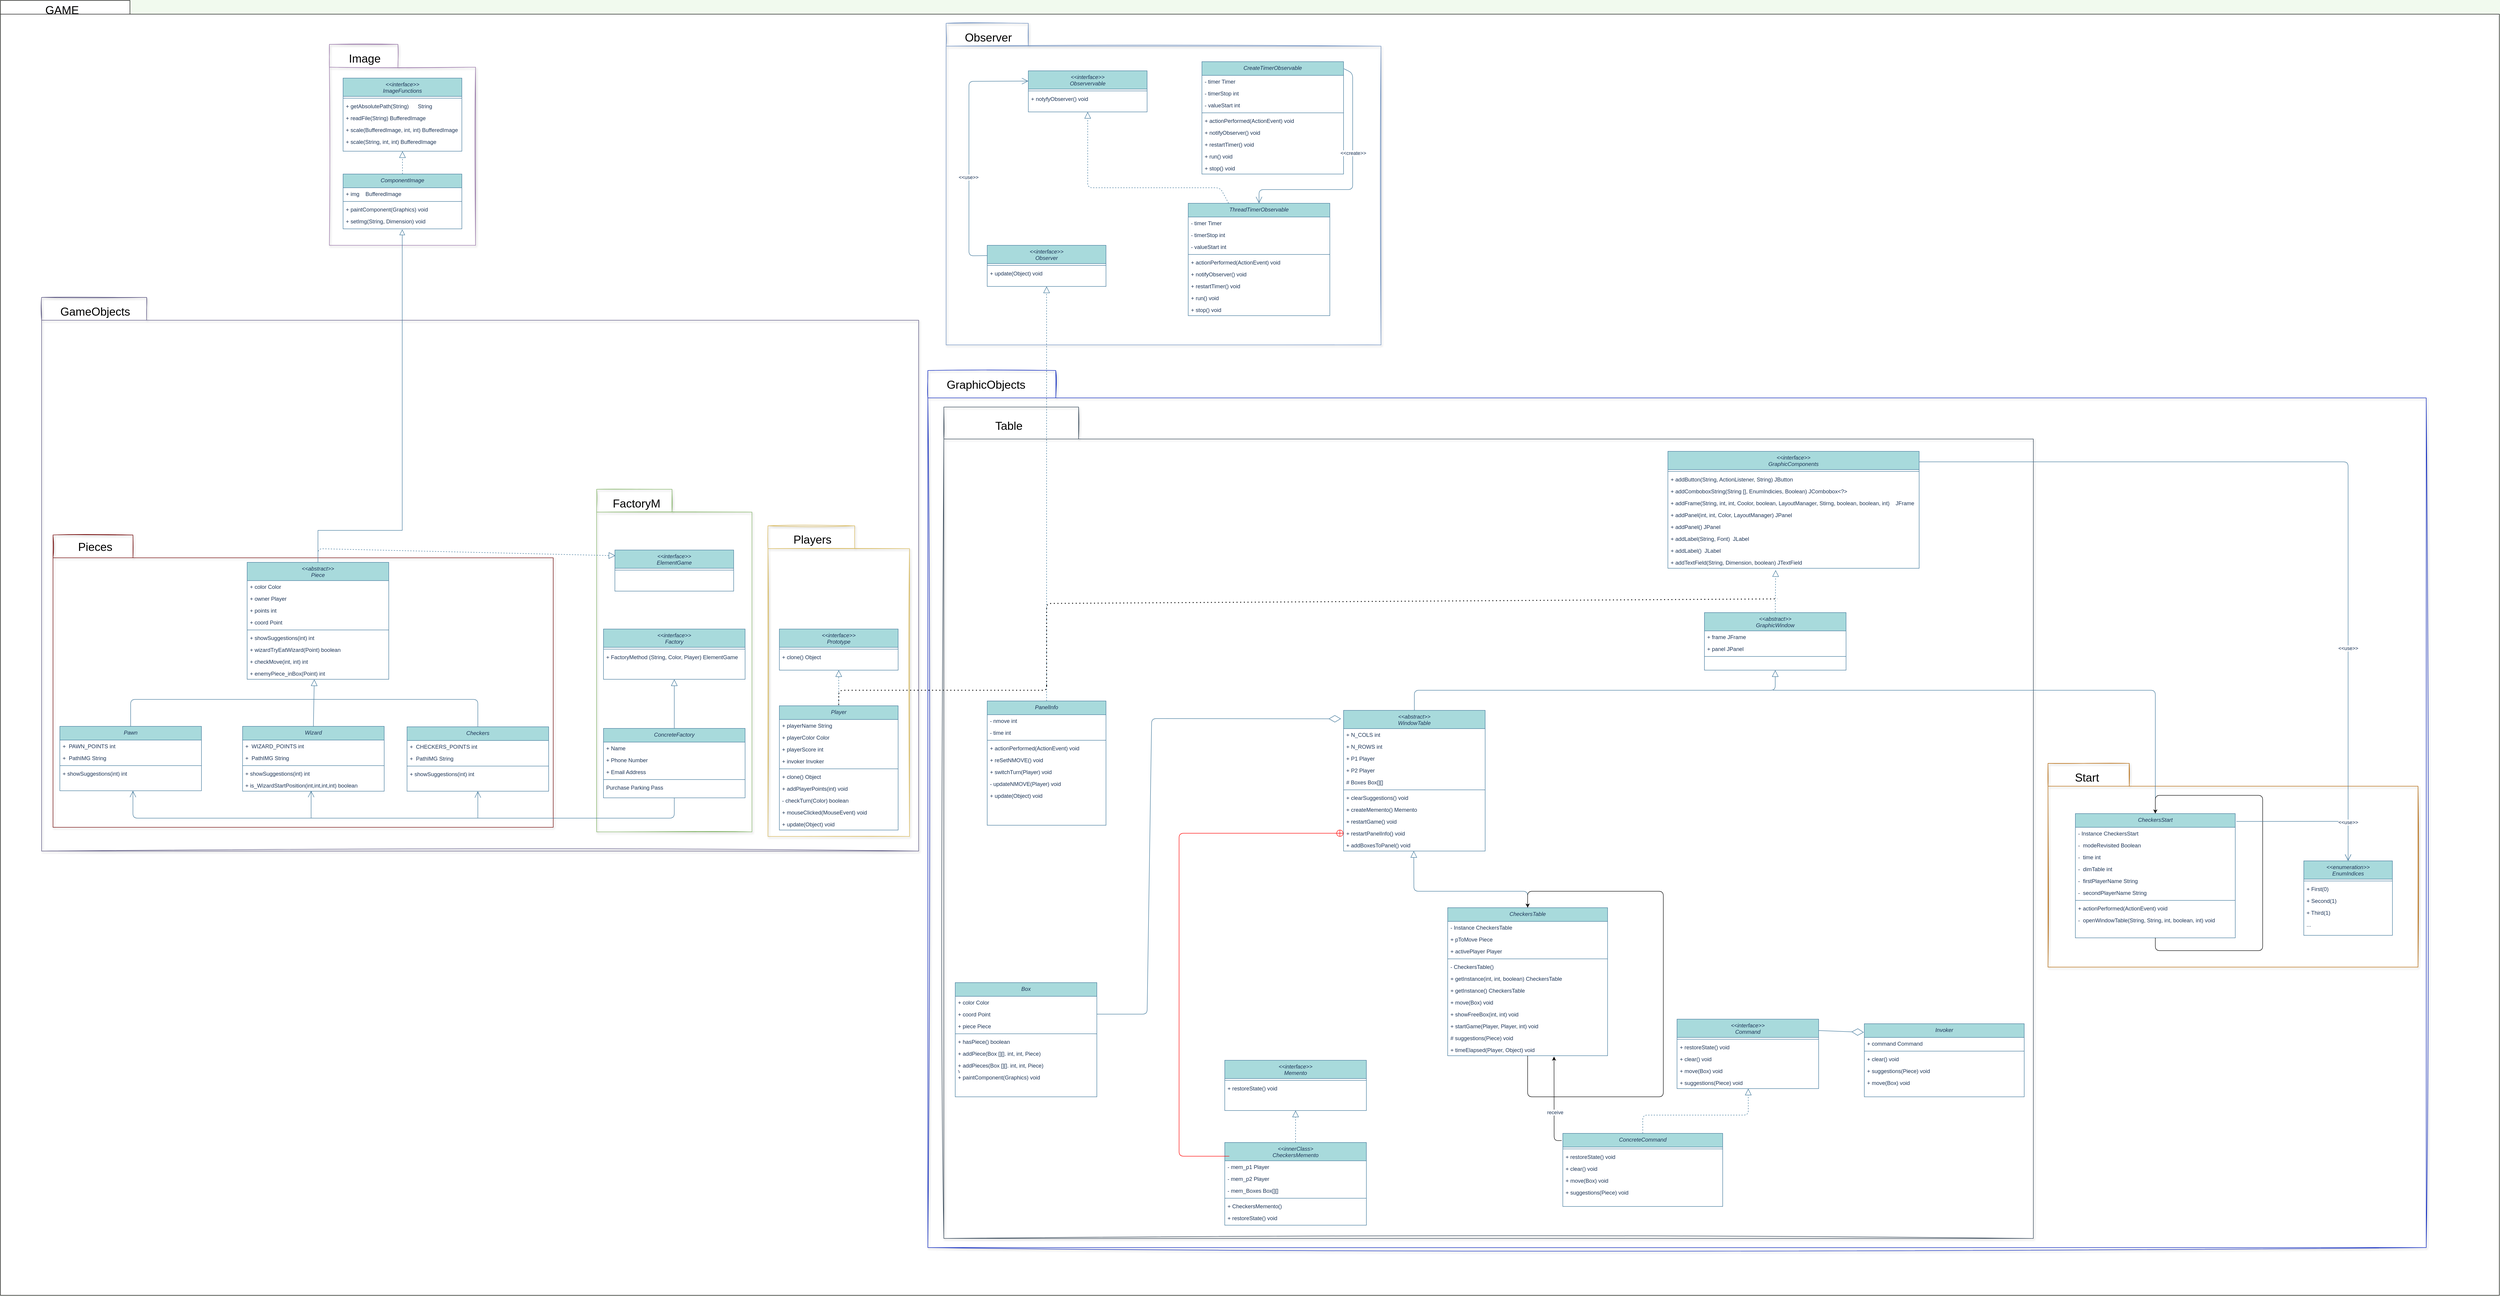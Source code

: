 <mxfile version="15.1.4" type="device"><diagram id="C5RBs43oDa-KdzZeNtuy" name="Page-1"><mxGraphModel dx="7797" dy="7477" grid="1" gridSize="10" guides="1" tooltips="1" connect="1" arrows="1" fold="1" page="1" pageScale="1" pageWidth="827" pageHeight="1169" background="#F1FAEE" math="0" shadow="0"><root><mxCell id="WIyWlLk6GJQsqaUBKTNV-0"/><mxCell id="WIyWlLk6GJQsqaUBKTNV-1" parent="WIyWlLk6GJQsqaUBKTNV-0"/><mxCell id="ty8vNZdOHzBEhD6hJM9Z-117" value="" style="shape=folder;fontStyle=1;spacingTop=10;tabWidth=30;tabHeight=30;tabPosition=left;html=1;rounded=0;sketch=0;" parent="WIyWlLk6GJQsqaUBKTNV-1" vertex="1"><mxGeometry x="-760" y="-2400" width="5470" height="2834.5" as="geometry"/></mxCell><mxCell id="pGYSpgnH-M_Q-TdmJ7mF-0" value="" style="shape=folder;fontStyle=1;spacingTop=10;tabWidth=150;tabHeight=50;tabPosition=left;html=1;rounded=0;sketch=1;strokeColor=#9673a6;shadow=1;fillColor=none;" vertex="1" parent="WIyWlLk6GJQsqaUBKTNV-1"><mxGeometry x="-40" y="-2304" width="320" height="440" as="geometry"/></mxCell><mxCell id="pGYSpgnH-M_Q-TdmJ7mF-237" value="" style="shape=folder;fontStyle=1;spacingTop=10;tabWidth=295;tabHeight=70;tabPosition=left;html=1;rounded=0;sketch=1;strokeColor=#314354;fontColor=#ffffff;shadow=1;fillColor=none;" vertex="1" parent="WIyWlLk6GJQsqaUBKTNV-1"><mxGeometry x="1305" y="-1510" width="2385" height="1820" as="geometry"/></mxCell><mxCell id="pGYSpgnH-M_Q-TdmJ7mF-239" value="" style="shape=folder;fontStyle=1;spacingTop=10;tabWidth=190;tabHeight=50;tabPosition=left;html=1;rounded=0;sketch=1;strokeColor=#d6b656;shadow=1;fillColor=none;" vertex="1" parent="WIyWlLk6GJQsqaUBKTNV-1"><mxGeometry x="920" y="-1250" width="310" height="680" as="geometry"/></mxCell><mxCell id="pGYSpgnH-M_Q-TdmJ7mF-240" value="" style="shape=folder;fontStyle=1;spacingTop=10;tabWidth=280;tabHeight=60;tabPosition=left;html=1;rounded=0;sketch=1;strokeColor=#001DBC;fontColor=#ffffff;shadow=1;fillColor=none;" vertex="1" parent="WIyWlLk6GJQsqaUBKTNV-1"><mxGeometry x="1270" y="-1590" width="3280" height="1920" as="geometry"/></mxCell><mxCell id="pGYSpgnH-M_Q-TdmJ7mF-241" value="" style="shape=folder;fontStyle=1;spacingTop=10;tabWidth=230;tabHeight=50;tabPosition=left;html=1;rounded=0;sketch=1;strokeColor=#56517e;fillColor=none;shadow=1;" vertex="1" parent="WIyWlLk6GJQsqaUBKTNV-1"><mxGeometry x="-670" y="-1750" width="1920" height="1212" as="geometry"/></mxCell><mxCell id="pGYSpgnH-M_Q-TdmJ7mF-242" value="" style="shape=folder;fontStyle=1;spacingTop=10;tabWidth=178;tabHeight=50;tabPosition=left;html=1;rounded=0;sketch=1;strokeColor=#b46504;shadow=1;fillColor=none;" vertex="1" parent="WIyWlLk6GJQsqaUBKTNV-1"><mxGeometry x="3722" y="-730" width="810" height="446" as="geometry"/></mxCell><mxCell id="pGYSpgnH-M_Q-TdmJ7mF-243" value="" style="shape=folder;fontStyle=1;spacingTop=10;tabWidth=165;tabHeight=50;tabPosition=left;html=1;rounded=0;sketch=1;gradientColor=#97d077;strokeColor=#82b366;fillColor=none;shadow=1;" vertex="1" parent="WIyWlLk6GJQsqaUBKTNV-1"><mxGeometry x="545" y="-1330" width="340" height="750" as="geometry"/></mxCell><mxCell id="pGYSpgnH-M_Q-TdmJ7mF-244" value="" style="shape=folder;fontStyle=1;spacingTop=10;tabWidth=180;tabHeight=50;tabPosition=left;html=1;rounded=0;sketch=1;strokeColor=#6c8ebf;shadow=1;fillColor=none;" vertex="1" parent="WIyWlLk6GJQsqaUBKTNV-1"><mxGeometry x="1310" y="-2350" width="952" height="704" as="geometry"/></mxCell><mxCell id="pGYSpgnH-M_Q-TdmJ7mF-472" value="" style="shape=folder;fontStyle=1;spacingTop=10;tabWidth=175;tabHeight=50;tabPosition=left;html=1;rounded=0;sketch=1;strokeColor=#6F0000;fontColor=#ffffff;fillColor=none;shadow=1;" vertex="1" parent="WIyWlLk6GJQsqaUBKTNV-1"><mxGeometry x="-645" y="-1230" width="1095" height="640" as="geometry"/></mxCell><mxCell id="pGYSpgnH-M_Q-TdmJ7mF-475" value="&lt;&lt;interface&gt;&gt;&#10;ImageFunctions" style="swimlane;fontStyle=2;align=center;verticalAlign=top;childLayout=stackLayout;horizontal=1;startSize=40;horizontalStack=0;resizeParent=1;resizeLast=0;collapsible=1;marginBottom=0;rounded=0;shadow=0;strokeWidth=1;fillColor=#A8DADC;strokeColor=#457B9D;fontColor=#1D3557;" vertex="1" parent="WIyWlLk6GJQsqaUBKTNV-1"><mxGeometry x="-10" y="-2230" width="260" height="160" as="geometry"><mxRectangle x="230" y="140" width="160" height="26" as="alternateBounds"/></mxGeometry></mxCell><mxCell id="pGYSpgnH-M_Q-TdmJ7mF-476" value="" style="line;html=1;strokeWidth=1;align=left;verticalAlign=middle;spacingTop=-1;spacingLeft=3;spacingRight=3;rotatable=0;labelPosition=right;points=[];portConstraint=eastwest;fillColor=#A8DADC;strokeColor=#457B9D;fontColor=#1D3557;labelBackgroundColor=#F1FAEE;" vertex="1" parent="pGYSpgnH-M_Q-TdmJ7mF-475"><mxGeometry y="40" width="260" height="8" as="geometry"/></mxCell><mxCell id="pGYSpgnH-M_Q-TdmJ7mF-477" value="+ getAbsolutePath(String)      String" style="text;align=left;verticalAlign=top;spacingLeft=4;spacingRight=4;overflow=hidden;rotatable=0;points=[[0,0.5],[1,0.5]];portConstraint=eastwest;fontColor=#1D3557;" vertex="1" parent="pGYSpgnH-M_Q-TdmJ7mF-475"><mxGeometry y="48" width="260" height="26" as="geometry"/></mxCell><mxCell id="pGYSpgnH-M_Q-TdmJ7mF-478" value="+ readFile(String) BufferedImage" style="text;align=left;verticalAlign=top;spacingLeft=4;spacingRight=4;overflow=hidden;rotatable=0;points=[[0,0.5],[1,0.5]];portConstraint=eastwest;fontColor=#1D3557;" vertex="1" parent="pGYSpgnH-M_Q-TdmJ7mF-475"><mxGeometry y="74" width="260" height="26" as="geometry"/></mxCell><mxCell id="pGYSpgnH-M_Q-TdmJ7mF-479" value="+ scale(BufferedImage, int, int) BufferedImage" style="text;align=left;verticalAlign=top;spacingLeft=4;spacingRight=4;overflow=hidden;rotatable=0;points=[[0,0.5],[1,0.5]];portConstraint=eastwest;fontColor=#1D3557;" vertex="1" parent="pGYSpgnH-M_Q-TdmJ7mF-475"><mxGeometry y="100" width="260" height="26" as="geometry"/></mxCell><mxCell id="pGYSpgnH-M_Q-TdmJ7mF-480" value="+ scale(String, int, int) BufferedImage" style="text;align=left;verticalAlign=top;spacingLeft=4;spacingRight=4;overflow=hidden;rotatable=0;points=[[0,0.5],[1,0.5]];portConstraint=eastwest;fontColor=#1D3557;" vertex="1" parent="pGYSpgnH-M_Q-TdmJ7mF-475"><mxGeometry y="126" width="260" height="26" as="geometry"/></mxCell><mxCell id="pGYSpgnH-M_Q-TdmJ7mF-481" value="ComponentImage" style="swimlane;fontStyle=2;align=center;verticalAlign=top;childLayout=stackLayout;horizontal=1;startSize=30;horizontalStack=0;resizeParent=1;resizeLast=0;collapsible=1;marginBottom=0;rounded=0;shadow=0;strokeWidth=1;fillColor=#A8DADC;strokeColor=#457B9D;fontColor=#1D3557;" vertex="1" parent="WIyWlLk6GJQsqaUBKTNV-1"><mxGeometry x="-10" y="-2020" width="260" height="120" as="geometry"><mxRectangle x="230" y="140" width="160" height="26" as="alternateBounds"/></mxGeometry></mxCell><mxCell id="pGYSpgnH-M_Q-TdmJ7mF-482" value="+ img    BufferedImage" style="text;align=left;verticalAlign=top;spacingLeft=4;spacingRight=4;overflow=hidden;rotatable=0;points=[[0,0.5],[1,0.5]];portConstraint=eastwest;fontColor=#1D3557;" vertex="1" parent="pGYSpgnH-M_Q-TdmJ7mF-481"><mxGeometry y="30" width="260" height="26" as="geometry"/></mxCell><mxCell id="pGYSpgnH-M_Q-TdmJ7mF-483" value="" style="line;html=1;strokeWidth=1;align=left;verticalAlign=middle;spacingTop=-1;spacingLeft=3;spacingRight=3;rotatable=0;labelPosition=right;points=[];portConstraint=eastwest;fillColor=#A8DADC;strokeColor=#457B9D;fontColor=#1D3557;labelBackgroundColor=#F1FAEE;" vertex="1" parent="pGYSpgnH-M_Q-TdmJ7mF-481"><mxGeometry y="56" width="260" height="8" as="geometry"/></mxCell><mxCell id="pGYSpgnH-M_Q-TdmJ7mF-484" value="+ paintComponent(Graphics) void" style="text;align=left;verticalAlign=top;spacingLeft=4;spacingRight=4;overflow=hidden;rotatable=0;points=[[0,0.5],[1,0.5]];portConstraint=eastwest;fontColor=#1D3557;" vertex="1" parent="pGYSpgnH-M_Q-TdmJ7mF-481"><mxGeometry y="64" width="260" height="26" as="geometry"/></mxCell><mxCell id="pGYSpgnH-M_Q-TdmJ7mF-485" value="+ setImg(String, Dimension) void" style="text;align=left;verticalAlign=top;spacingLeft=4;spacingRight=4;overflow=hidden;rotatable=0;points=[[0,0.5],[1,0.5]];portConstraint=eastwest;fontColor=#1D3557;" vertex="1" parent="pGYSpgnH-M_Q-TdmJ7mF-481"><mxGeometry y="90" width="260" height="26" as="geometry"/></mxCell><mxCell id="pGYSpgnH-M_Q-TdmJ7mF-486" value="" style="endArrow=block;dashed=1;endFill=0;endSize=12;html=1;fontColor=#1D3557;strokeColor=#457B9D;fillColor=#A8DADC;entryX=0.5;entryY=1;entryDx=0;entryDy=0;" edge="1" parent="WIyWlLk6GJQsqaUBKTNV-1" source="pGYSpgnH-M_Q-TdmJ7mF-481" target="pGYSpgnH-M_Q-TdmJ7mF-475"><mxGeometry width="160" relative="1" as="geometry"><mxPoint x="180" y="-1210" as="sourcePoint"/><mxPoint x="340" y="-1210" as="targetPoint"/></mxGeometry></mxCell><mxCell id="pGYSpgnH-M_Q-TdmJ7mF-487" value="&lt;&lt;abstract&gt;&gt;&#10;Piece" style="swimlane;fontStyle=2;align=center;verticalAlign=top;childLayout=stackLayout;horizontal=1;startSize=40;horizontalStack=0;resizeParent=1;resizeLast=0;collapsible=1;marginBottom=0;rounded=0;shadow=0;strokeWidth=1;fillColor=#A8DADC;strokeColor=#457B9D;fontColor=#1D3557;" vertex="1" parent="WIyWlLk6GJQsqaUBKTNV-1"><mxGeometry x="-220" y="-1170" width="310" height="256" as="geometry"><mxRectangle x="230" y="140" width="160" height="26" as="alternateBounds"/></mxGeometry></mxCell><mxCell id="pGYSpgnH-M_Q-TdmJ7mF-488" value="+ color Color" style="text;align=left;verticalAlign=top;spacingLeft=4;spacingRight=4;overflow=hidden;rotatable=0;points=[[0,0.5],[1,0.5]];portConstraint=eastwest;fontColor=#1D3557;" vertex="1" parent="pGYSpgnH-M_Q-TdmJ7mF-487"><mxGeometry y="40" width="310" height="26" as="geometry"/></mxCell><mxCell id="pGYSpgnH-M_Q-TdmJ7mF-489" value="+ owner Player" style="text;align=left;verticalAlign=top;spacingLeft=4;spacingRight=4;overflow=hidden;rotatable=0;points=[[0,0.5],[1,0.5]];portConstraint=eastwest;rounded=0;shadow=0;html=0;fontColor=#1D3557;" vertex="1" parent="pGYSpgnH-M_Q-TdmJ7mF-487"><mxGeometry y="66" width="310" height="26" as="geometry"/></mxCell><mxCell id="pGYSpgnH-M_Q-TdmJ7mF-490" value="+ points int" style="text;align=left;verticalAlign=top;spacingLeft=4;spacingRight=4;overflow=hidden;rotatable=0;points=[[0,0.5],[1,0.5]];portConstraint=eastwest;rounded=0;shadow=0;html=0;fontColor=#1D3557;" vertex="1" parent="pGYSpgnH-M_Q-TdmJ7mF-487"><mxGeometry y="92" width="310" height="26" as="geometry"/></mxCell><mxCell id="pGYSpgnH-M_Q-TdmJ7mF-491" value="+ coord Point" style="text;align=left;verticalAlign=top;spacingLeft=4;spacingRight=4;overflow=hidden;rotatable=0;points=[[0,0.5],[1,0.5]];portConstraint=eastwest;rounded=0;shadow=0;html=0;fontColor=#1D3557;" vertex="1" parent="pGYSpgnH-M_Q-TdmJ7mF-487"><mxGeometry y="118" width="310" height="26" as="geometry"/></mxCell><mxCell id="pGYSpgnH-M_Q-TdmJ7mF-492" value="" style="line;html=1;strokeWidth=1;align=left;verticalAlign=middle;spacingTop=-1;spacingLeft=3;spacingRight=3;rotatable=0;labelPosition=right;points=[];portConstraint=eastwest;fillColor=#A8DADC;strokeColor=#457B9D;fontColor=#1D3557;labelBackgroundColor=#F1FAEE;" vertex="1" parent="pGYSpgnH-M_Q-TdmJ7mF-487"><mxGeometry y="144" width="310" height="8" as="geometry"/></mxCell><mxCell id="pGYSpgnH-M_Q-TdmJ7mF-493" value="+ showSuggestions(int) int" style="text;align=left;verticalAlign=top;spacingLeft=4;spacingRight=4;overflow=hidden;rotatable=0;points=[[0,0.5],[1,0.5]];portConstraint=eastwest;fontColor=#1D3557;" vertex="1" parent="pGYSpgnH-M_Q-TdmJ7mF-487"><mxGeometry y="152" width="310" height="26" as="geometry"/></mxCell><mxCell id="pGYSpgnH-M_Q-TdmJ7mF-494" value="+ wizardTryEatWizard(Point) boolean" style="text;align=left;verticalAlign=top;spacingLeft=4;spacingRight=4;overflow=hidden;rotatable=0;points=[[0,0.5],[1,0.5]];portConstraint=eastwest;fontColor=#1D3557;" vertex="1" parent="pGYSpgnH-M_Q-TdmJ7mF-487"><mxGeometry y="178" width="310" height="26" as="geometry"/></mxCell><mxCell id="pGYSpgnH-M_Q-TdmJ7mF-495" value="+ checkMove(int, int) int" style="text;align=left;verticalAlign=top;spacingLeft=4;spacingRight=4;overflow=hidden;rotatable=0;points=[[0,0.5],[1,0.5]];portConstraint=eastwest;fontColor=#1D3557;" vertex="1" parent="pGYSpgnH-M_Q-TdmJ7mF-487"><mxGeometry y="204" width="310" height="26" as="geometry"/></mxCell><mxCell id="pGYSpgnH-M_Q-TdmJ7mF-496" value="+ enemyPiece_inBox(Point) int" style="text;align=left;verticalAlign=top;spacingLeft=4;spacingRight=4;overflow=hidden;rotatable=0;points=[[0,0.5],[1,0.5]];portConstraint=eastwest;fontColor=#1D3557;" vertex="1" parent="pGYSpgnH-M_Q-TdmJ7mF-487"><mxGeometry y="230" width="310" height="26" as="geometry"/></mxCell><mxCell id="pGYSpgnH-M_Q-TdmJ7mF-497" value="Pawn" style="swimlane;fontStyle=2;align=center;verticalAlign=top;childLayout=stackLayout;horizontal=1;startSize=30;horizontalStack=0;resizeParent=1;resizeLast=0;collapsible=1;marginBottom=0;rounded=0;shadow=0;strokeWidth=1;fillColor=#A8DADC;strokeColor=#457B9D;fontColor=#1D3557;" vertex="1" parent="WIyWlLk6GJQsqaUBKTNV-1"><mxGeometry x="-630" y="-811" width="310" height="141" as="geometry"><mxRectangle x="230" y="140" width="160" height="26" as="alternateBounds"/></mxGeometry></mxCell><mxCell id="pGYSpgnH-M_Q-TdmJ7mF-498" value="+  PAWN_POINTS int" style="text;align=left;verticalAlign=top;spacingLeft=4;spacingRight=4;overflow=hidden;rotatable=0;points=[[0,0.5],[1,0.5]];portConstraint=eastwest;fontColor=#1D3557;" vertex="1" parent="pGYSpgnH-M_Q-TdmJ7mF-497"><mxGeometry y="30" width="310" height="26" as="geometry"/></mxCell><mxCell id="pGYSpgnH-M_Q-TdmJ7mF-499" value="+  PathIMG String" style="text;align=left;verticalAlign=top;spacingLeft=4;spacingRight=4;overflow=hidden;rotatable=0;points=[[0,0.5],[1,0.5]];portConstraint=eastwest;fontColor=#1D3557;" vertex="1" parent="pGYSpgnH-M_Q-TdmJ7mF-497"><mxGeometry y="56" width="310" height="26" as="geometry"/></mxCell><mxCell id="pGYSpgnH-M_Q-TdmJ7mF-500" value="" style="line;html=1;strokeWidth=1;align=left;verticalAlign=middle;spacingTop=-1;spacingLeft=3;spacingRight=3;rotatable=0;labelPosition=right;points=[];portConstraint=eastwest;fillColor=#A8DADC;strokeColor=#457B9D;fontColor=#1D3557;labelBackgroundColor=#F1FAEE;" vertex="1" parent="pGYSpgnH-M_Q-TdmJ7mF-497"><mxGeometry y="82" width="310" height="8" as="geometry"/></mxCell><mxCell id="pGYSpgnH-M_Q-TdmJ7mF-501" value="+ showSuggestions(int) int" style="text;align=left;verticalAlign=top;spacingLeft=4;spacingRight=4;overflow=hidden;rotatable=0;points=[[0,0.5],[1,0.5]];portConstraint=eastwest;fontColor=#1D3557;" vertex="1" parent="pGYSpgnH-M_Q-TdmJ7mF-497"><mxGeometry y="90" width="310" height="26" as="geometry"/></mxCell><mxCell id="pGYSpgnH-M_Q-TdmJ7mF-502" value="Wizard" style="swimlane;fontStyle=2;align=center;verticalAlign=top;childLayout=stackLayout;horizontal=1;startSize=30;horizontalStack=0;resizeParent=1;resizeLast=0;collapsible=1;marginBottom=0;rounded=0;shadow=0;strokeWidth=1;fillColor=#A8DADC;strokeColor=#457B9D;fontColor=#1D3557;" vertex="1" parent="WIyWlLk6GJQsqaUBKTNV-1"><mxGeometry x="-230" y="-811" width="310" height="142" as="geometry"><mxRectangle x="230" y="140" width="160" height="26" as="alternateBounds"/></mxGeometry></mxCell><mxCell id="pGYSpgnH-M_Q-TdmJ7mF-503" value="+  WIZARD_POINTS int" style="text;align=left;verticalAlign=top;spacingLeft=4;spacingRight=4;overflow=hidden;rotatable=0;points=[[0,0.5],[1,0.5]];portConstraint=eastwest;fontColor=#1D3557;" vertex="1" parent="pGYSpgnH-M_Q-TdmJ7mF-502"><mxGeometry y="30" width="310" height="26" as="geometry"/></mxCell><mxCell id="pGYSpgnH-M_Q-TdmJ7mF-504" value="+  PathIMG String" style="text;align=left;verticalAlign=top;spacingLeft=4;spacingRight=4;overflow=hidden;rotatable=0;points=[[0,0.5],[1,0.5]];portConstraint=eastwest;fontColor=#1D3557;" vertex="1" parent="pGYSpgnH-M_Q-TdmJ7mF-502"><mxGeometry y="56" width="310" height="26" as="geometry"/></mxCell><mxCell id="pGYSpgnH-M_Q-TdmJ7mF-505" value="" style="line;html=1;strokeWidth=1;align=left;verticalAlign=middle;spacingTop=-1;spacingLeft=3;spacingRight=3;rotatable=0;labelPosition=right;points=[];portConstraint=eastwest;fillColor=#A8DADC;strokeColor=#457B9D;fontColor=#1D3557;labelBackgroundColor=#F1FAEE;" vertex="1" parent="pGYSpgnH-M_Q-TdmJ7mF-502"><mxGeometry y="82" width="310" height="8" as="geometry"/></mxCell><mxCell id="pGYSpgnH-M_Q-TdmJ7mF-506" value="+ showSuggestions(int) int" style="text;align=left;verticalAlign=top;spacingLeft=4;spacingRight=4;overflow=hidden;rotatable=0;points=[[0,0.5],[1,0.5]];portConstraint=eastwest;fontColor=#1D3557;" vertex="1" parent="pGYSpgnH-M_Q-TdmJ7mF-502"><mxGeometry y="90" width="310" height="26" as="geometry"/></mxCell><mxCell id="pGYSpgnH-M_Q-TdmJ7mF-507" value="+ is_WizardStartPosition(int,int,int,int) boolean" style="text;align=left;verticalAlign=top;spacingLeft=4;spacingRight=4;overflow=hidden;rotatable=0;points=[[0,0.5],[1,0.5]];portConstraint=eastwest;fontColor=#1D3557;" vertex="1" parent="pGYSpgnH-M_Q-TdmJ7mF-502"><mxGeometry y="116" width="310" height="26" as="geometry"/></mxCell><mxCell id="pGYSpgnH-M_Q-TdmJ7mF-508" value="Checkers" style="swimlane;fontStyle=2;align=center;verticalAlign=top;childLayout=stackLayout;horizontal=1;startSize=30;horizontalStack=0;resizeParent=1;resizeLast=0;collapsible=1;marginBottom=0;rounded=0;shadow=0;strokeWidth=1;fillColor=#A8DADC;strokeColor=#457B9D;fontColor=#1D3557;" vertex="1" parent="WIyWlLk6GJQsqaUBKTNV-1"><mxGeometry x="130" y="-810" width="310" height="141" as="geometry"><mxRectangle x="230" y="140" width="160" height="26" as="alternateBounds"/></mxGeometry></mxCell><mxCell id="pGYSpgnH-M_Q-TdmJ7mF-509" value="+  CHECKERS_POINTS int" style="text;align=left;verticalAlign=top;spacingLeft=4;spacingRight=4;overflow=hidden;rotatable=0;points=[[0,0.5],[1,0.5]];portConstraint=eastwest;fontColor=#1D3557;" vertex="1" parent="pGYSpgnH-M_Q-TdmJ7mF-508"><mxGeometry y="30" width="310" height="26" as="geometry"/></mxCell><mxCell id="pGYSpgnH-M_Q-TdmJ7mF-510" value="+  PathIMG String" style="text;align=left;verticalAlign=top;spacingLeft=4;spacingRight=4;overflow=hidden;rotatable=0;points=[[0,0.5],[1,0.5]];portConstraint=eastwest;fontColor=#1D3557;" vertex="1" parent="pGYSpgnH-M_Q-TdmJ7mF-508"><mxGeometry y="56" width="310" height="26" as="geometry"/></mxCell><mxCell id="pGYSpgnH-M_Q-TdmJ7mF-511" value="" style="line;html=1;strokeWidth=1;align=left;verticalAlign=middle;spacingTop=-1;spacingLeft=3;spacingRight=3;rotatable=0;labelPosition=right;points=[];portConstraint=eastwest;fillColor=#A8DADC;strokeColor=#457B9D;fontColor=#1D3557;labelBackgroundColor=#F1FAEE;" vertex="1" parent="pGYSpgnH-M_Q-TdmJ7mF-508"><mxGeometry y="82" width="310" height="8" as="geometry"/></mxCell><mxCell id="pGYSpgnH-M_Q-TdmJ7mF-512" value="+ showSuggestions(int) int" style="text;align=left;verticalAlign=top;spacingLeft=4;spacingRight=4;overflow=hidden;rotatable=0;points=[[0,0.5],[1,0.5]];portConstraint=eastwest;fontColor=#1D3557;" vertex="1" parent="pGYSpgnH-M_Q-TdmJ7mF-508"><mxGeometry y="90" width="310" height="26" as="geometry"/></mxCell><mxCell id="pGYSpgnH-M_Q-TdmJ7mF-514" value="" style="endArrow=none;html=1;fontColor=#1D3557;strokeColor=#457B9D;fillColor=#A8DADC;entryX=0.5;entryY=0;entryDx=0;entryDy=0;" edge="1" parent="WIyWlLk6GJQsqaUBKTNV-1" target="pGYSpgnH-M_Q-TdmJ7mF-508"><mxGeometry width="50" height="50" relative="1" as="geometry"><mxPoint x="-70" y="-870" as="sourcePoint"/><mxPoint x="-75" y="-870" as="targetPoint"/><Array as="points"><mxPoint x="285" y="-870"/></Array></mxGeometry></mxCell><mxCell id="pGYSpgnH-M_Q-TdmJ7mF-515" value="" style="endArrow=none;html=1;fontColor=#1D3557;strokeColor=#457B9D;fillColor=#A8DADC;exitX=0.5;exitY=0;exitDx=0;exitDy=0;" edge="1" parent="WIyWlLk6GJQsqaUBKTNV-1" source="pGYSpgnH-M_Q-TdmJ7mF-497"><mxGeometry width="50" height="50" relative="1" as="geometry"><mxPoint x="-440" y="-840" as="sourcePoint"/><mxPoint x="-70" y="-870" as="targetPoint"/><Array as="points"><mxPoint x="-475" y="-870"/></Array></mxGeometry></mxCell><mxCell id="pGYSpgnH-M_Q-TdmJ7mF-516" value="" style="endArrow=block;endSize=10;endFill=0;shadow=0;strokeWidth=1;rounded=0;edgeStyle=elbowEdgeStyle;elbow=vertical;strokeColor=#457B9D;fontColor=#1D3557;labelBackgroundColor=#F1FAEE;exitX=0.5;exitY=0;exitDx=0;exitDy=0;entryX=0.498;entryY=1.198;entryDx=0;entryDy=0;entryPerimeter=0;" edge="1" parent="WIyWlLk6GJQsqaUBKTNV-1" source="pGYSpgnH-M_Q-TdmJ7mF-487" target="pGYSpgnH-M_Q-TdmJ7mF-485"><mxGeometry width="160" relative="1" as="geometry"><mxPoint x="169.3" y="-1106.49" as="sourcePoint"/><mxPoint x="110.0" y="-1240" as="targetPoint"/><Array as="points"><mxPoint x="30" y="-1240"/></Array></mxGeometry></mxCell><mxCell id="pGYSpgnH-M_Q-TdmJ7mF-517" value="&lt;&lt;interface&gt;&gt;&#10;Factory" style="swimlane;fontStyle=2;align=center;verticalAlign=top;childLayout=stackLayout;horizontal=1;startSize=40;horizontalStack=0;resizeParent=1;resizeLast=0;collapsible=1;marginBottom=0;rounded=0;shadow=0;strokeWidth=1;fillColor=#A8DADC;strokeColor=#457B9D;fontColor=#1D3557;" vertex="1" parent="WIyWlLk6GJQsqaUBKTNV-1"><mxGeometry x="560" y="-1024" width="310" height="110" as="geometry"><mxRectangle x="230" y="140" width="160" height="26" as="alternateBounds"/></mxGeometry></mxCell><mxCell id="pGYSpgnH-M_Q-TdmJ7mF-518" value="" style="line;html=1;strokeWidth=1;align=left;verticalAlign=middle;spacingTop=-1;spacingLeft=3;spacingRight=3;rotatable=0;labelPosition=right;points=[];portConstraint=eastwest;fillColor=#A8DADC;strokeColor=#457B9D;fontColor=#1D3557;labelBackgroundColor=#F1FAEE;" vertex="1" parent="pGYSpgnH-M_Q-TdmJ7mF-517"><mxGeometry y="40" width="310" height="8" as="geometry"/></mxCell><mxCell id="pGYSpgnH-M_Q-TdmJ7mF-519" value="+ FactoryMethod (String, Color, Player) ElementGame" style="text;align=left;verticalAlign=top;spacingLeft=4;spacingRight=4;overflow=hidden;rotatable=0;points=[[0,0.5],[1,0.5]];portConstraint=eastwest;fontColor=#1D3557;" vertex="1" parent="pGYSpgnH-M_Q-TdmJ7mF-517"><mxGeometry y="48" width="310" height="26" as="geometry"/></mxCell><mxCell id="pGYSpgnH-M_Q-TdmJ7mF-520" value="ConcreteFactory" style="swimlane;fontStyle=2;align=center;verticalAlign=top;childLayout=stackLayout;horizontal=1;startSize=30;horizontalStack=0;resizeParent=1;resizeLast=0;collapsible=1;marginBottom=0;rounded=0;shadow=0;strokeWidth=1;fillColor=#A8DADC;strokeColor=#457B9D;fontColor=#1D3557;" vertex="1" parent="WIyWlLk6GJQsqaUBKTNV-1"><mxGeometry x="560" y="-806.5" width="310" height="152" as="geometry"><mxRectangle x="230" y="140" width="160" height="26" as="alternateBounds"/></mxGeometry></mxCell><mxCell id="pGYSpgnH-M_Q-TdmJ7mF-521" value="+ Name" style="text;align=left;verticalAlign=top;spacingLeft=4;spacingRight=4;overflow=hidden;rotatable=0;points=[[0,0.5],[1,0.5]];portConstraint=eastwest;fontColor=#1D3557;" vertex="1" parent="pGYSpgnH-M_Q-TdmJ7mF-520"><mxGeometry y="30" width="310" height="26" as="geometry"/></mxCell><mxCell id="pGYSpgnH-M_Q-TdmJ7mF-522" value="+ Phone Number" style="text;align=left;verticalAlign=top;spacingLeft=4;spacingRight=4;overflow=hidden;rotatable=0;points=[[0,0.5],[1,0.5]];portConstraint=eastwest;rounded=0;shadow=0;html=0;fontColor=#1D3557;" vertex="1" parent="pGYSpgnH-M_Q-TdmJ7mF-520"><mxGeometry y="56" width="310" height="26" as="geometry"/></mxCell><mxCell id="pGYSpgnH-M_Q-TdmJ7mF-523" value="+ Email Address" style="text;align=left;verticalAlign=top;spacingLeft=4;spacingRight=4;overflow=hidden;rotatable=0;points=[[0,0.5],[1,0.5]];portConstraint=eastwest;rounded=0;shadow=0;html=0;fontColor=#1D3557;" vertex="1" parent="pGYSpgnH-M_Q-TdmJ7mF-520"><mxGeometry y="82" width="310" height="26" as="geometry"/></mxCell><mxCell id="pGYSpgnH-M_Q-TdmJ7mF-524" value="" style="line;html=1;strokeWidth=1;align=left;verticalAlign=middle;spacingTop=-1;spacingLeft=3;spacingRight=3;rotatable=0;labelPosition=right;points=[];portConstraint=eastwest;fillColor=#A8DADC;strokeColor=#457B9D;fontColor=#1D3557;labelBackgroundColor=#F1FAEE;" vertex="1" parent="pGYSpgnH-M_Q-TdmJ7mF-520"><mxGeometry y="108" width="310" height="8" as="geometry"/></mxCell><mxCell id="pGYSpgnH-M_Q-TdmJ7mF-525" value="Purchase Parking Pass" style="text;align=left;verticalAlign=top;spacingLeft=4;spacingRight=4;overflow=hidden;rotatable=0;points=[[0,0.5],[1,0.5]];portConstraint=eastwest;fontColor=#1D3557;" vertex="1" parent="pGYSpgnH-M_Q-TdmJ7mF-520"><mxGeometry y="116" width="310" height="26" as="geometry"/></mxCell><mxCell id="pGYSpgnH-M_Q-TdmJ7mF-527" value="" style="endArrow=open;endFill=1;endSize=12;html=1;fontColor=#1D3557;strokeColor=#457B9D;fillColor=#A8DADC;exitX=0.5;exitY=1;exitDx=0;exitDy=0;" edge="1" parent="WIyWlLk6GJQsqaUBKTNV-1" source="pGYSpgnH-M_Q-TdmJ7mF-520"><mxGeometry width="160" relative="1" as="geometry"><mxPoint x="845" y="-510" as="sourcePoint"/><mxPoint x="-470" y="-670" as="targetPoint"/><Array as="points"><mxPoint x="715" y="-610"/><mxPoint x="-470" y="-610"/></Array></mxGeometry></mxCell><mxCell id="pGYSpgnH-M_Q-TdmJ7mF-528" value="" style="endArrow=open;endFill=1;endSize=12;html=1;fontColor=#1D3557;strokeColor=#457B9D;fillColor=#A8DADC;entryX=0.5;entryY=1;entryDx=0;entryDy=0;" edge="1" parent="WIyWlLk6GJQsqaUBKTNV-1" target="pGYSpgnH-M_Q-TdmJ7mF-508"><mxGeometry width="160" relative="1" as="geometry"><mxPoint x="285" y="-610" as="sourcePoint"/><mxPoint x="540" y="-840" as="targetPoint"/></mxGeometry></mxCell><mxCell id="pGYSpgnH-M_Q-TdmJ7mF-529" value="" style="endArrow=open;endFill=1;endSize=12;html=1;fontColor=#1D3557;strokeColor=#457B9D;fillColor=#A8DADC;entryX=0.484;entryY=0.962;entryDx=0;entryDy=0;entryPerimeter=0;" edge="1" parent="WIyWlLk6GJQsqaUBKTNV-1" target="pGYSpgnH-M_Q-TdmJ7mF-507"><mxGeometry width="160" relative="1" as="geometry"><mxPoint x="-80" y="-610" as="sourcePoint"/><mxPoint x="230" y="-720" as="targetPoint"/></mxGeometry></mxCell><mxCell id="pGYSpgnH-M_Q-TdmJ7mF-530" value="&lt;&lt;interface&gt;&gt;&#10;ElementGame" style="swimlane;fontStyle=2;align=center;verticalAlign=top;childLayout=stackLayout;horizontal=1;startSize=40;horizontalStack=0;resizeParent=1;resizeLast=0;collapsible=1;marginBottom=0;rounded=0;shadow=0;strokeWidth=1;fillColor=#A8DADC;strokeColor=#457B9D;fontColor=#1D3557;" vertex="1" parent="WIyWlLk6GJQsqaUBKTNV-1"><mxGeometry x="585" y="-1197" width="260" height="90" as="geometry"><mxRectangle x="230" y="140" width="160" height="26" as="alternateBounds"/></mxGeometry></mxCell><mxCell id="pGYSpgnH-M_Q-TdmJ7mF-531" value="" style="line;html=1;strokeWidth=1;align=left;verticalAlign=middle;spacingTop=-1;spacingLeft=3;spacingRight=3;rotatable=0;labelPosition=right;points=[];portConstraint=eastwest;fillColor=#A8DADC;strokeColor=#457B9D;fontColor=#1D3557;labelBackgroundColor=#F1FAEE;" vertex="1" parent="pGYSpgnH-M_Q-TdmJ7mF-530"><mxGeometry y="40" width="260" height="8" as="geometry"/></mxCell><mxCell id="pGYSpgnH-M_Q-TdmJ7mF-532" value="" style="endArrow=block;dashed=1;endFill=0;endSize=12;html=1;fontColor=#1D3557;strokeColor=#457B9D;fillColor=#A8DADC;entryX=0.004;entryY=0.138;entryDx=0;entryDy=0;entryPerimeter=0;exitX=0.5;exitY=0;exitDx=0;exitDy=0;" edge="1" parent="WIyWlLk6GJQsqaUBKTNV-1" source="pGYSpgnH-M_Q-TdmJ7mF-487" target="pGYSpgnH-M_Q-TdmJ7mF-530"><mxGeometry width="160" relative="1" as="geometry"><mxPoint x="130" y="-1350" as="sourcePoint"/><mxPoint x="130" y="-1410" as="targetPoint"/><Array as="points"><mxPoint x="-65" y="-1200"/></Array></mxGeometry></mxCell><mxCell id="pGYSpgnH-M_Q-TdmJ7mF-533" value="Player" style="swimlane;fontStyle=2;align=center;verticalAlign=top;childLayout=stackLayout;horizontal=1;startSize=30;horizontalStack=0;resizeParent=1;resizeLast=0;collapsible=1;marginBottom=0;rounded=0;shadow=0;strokeWidth=1;fillColor=#A8DADC;strokeColor=#457B9D;fontColor=#1D3557;direction=east;" vertex="1" parent="WIyWlLk6GJQsqaUBKTNV-1"><mxGeometry x="945" y="-856" width="260" height="272" as="geometry"><mxRectangle x="780" y="-1180" width="160" height="26" as="alternateBounds"/></mxGeometry></mxCell><mxCell id="pGYSpgnH-M_Q-TdmJ7mF-534" value="+ playerName String" style="text;align=left;verticalAlign=top;spacingLeft=4;spacingRight=4;overflow=hidden;rotatable=0;points=[[0,0.5],[1,0.5]];portConstraint=eastwest;fontColor=#1D3557;" vertex="1" parent="pGYSpgnH-M_Q-TdmJ7mF-533"><mxGeometry y="30" width="260" height="26" as="geometry"/></mxCell><mxCell id="pGYSpgnH-M_Q-TdmJ7mF-535" value="+ playerColor Color" style="text;align=left;verticalAlign=top;spacingLeft=4;spacingRight=4;overflow=hidden;rotatable=0;points=[[0,0.5],[1,0.5]];portConstraint=eastwest;fontColor=#1D3557;" vertex="1" parent="pGYSpgnH-M_Q-TdmJ7mF-533"><mxGeometry y="56" width="260" height="26" as="geometry"/></mxCell><mxCell id="pGYSpgnH-M_Q-TdmJ7mF-536" value="+ playerScore int" style="text;align=left;verticalAlign=top;spacingLeft=4;spacingRight=4;overflow=hidden;rotatable=0;points=[[0,0.5],[1,0.5]];portConstraint=eastwest;fontColor=#1D3557;" vertex="1" parent="pGYSpgnH-M_Q-TdmJ7mF-533"><mxGeometry y="82" width="260" height="26" as="geometry"/></mxCell><mxCell id="pGYSpgnH-M_Q-TdmJ7mF-537" value="+ invoker Invoker" style="text;align=left;verticalAlign=top;spacingLeft=4;spacingRight=4;overflow=hidden;rotatable=0;points=[[0,0.5],[1,0.5]];portConstraint=eastwest;fontColor=#1D3557;" vertex="1" parent="pGYSpgnH-M_Q-TdmJ7mF-533"><mxGeometry y="108" width="260" height="26" as="geometry"/></mxCell><mxCell id="pGYSpgnH-M_Q-TdmJ7mF-538" value="" style="line;html=1;strokeWidth=1;align=left;verticalAlign=middle;spacingTop=-1;spacingLeft=3;spacingRight=3;rotatable=0;labelPosition=right;points=[];portConstraint=eastwest;fillColor=#A8DADC;strokeColor=#457B9D;fontColor=#1D3557;labelBackgroundColor=#F1FAEE;" vertex="1" parent="pGYSpgnH-M_Q-TdmJ7mF-533"><mxGeometry y="134" width="260" height="8" as="geometry"/></mxCell><mxCell id="pGYSpgnH-M_Q-TdmJ7mF-539" value="+ clone() Object" style="text;align=left;verticalAlign=top;spacingLeft=4;spacingRight=4;overflow=hidden;rotatable=0;points=[[0,0.5],[1,0.5]];portConstraint=eastwest;fontColor=#1D3557;" vertex="1" parent="pGYSpgnH-M_Q-TdmJ7mF-533"><mxGeometry y="142" width="260" height="26" as="geometry"/></mxCell><mxCell id="pGYSpgnH-M_Q-TdmJ7mF-540" value="+ addPlayerPoints(int) void" style="text;align=left;verticalAlign=top;spacingLeft=4;spacingRight=4;overflow=hidden;rotatable=0;points=[[0,0.5],[1,0.5]];portConstraint=eastwest;fontColor=#1D3557;" vertex="1" parent="pGYSpgnH-M_Q-TdmJ7mF-533"><mxGeometry y="168" width="260" height="26" as="geometry"/></mxCell><mxCell id="pGYSpgnH-M_Q-TdmJ7mF-541" value="- checkTurn(Color) boolean" style="text;align=left;verticalAlign=top;spacingLeft=4;spacingRight=4;overflow=hidden;rotatable=0;points=[[0,0.5],[1,0.5]];portConstraint=eastwest;fontColor=#1D3557;" vertex="1" parent="pGYSpgnH-M_Q-TdmJ7mF-533"><mxGeometry y="194" width="260" height="26" as="geometry"/></mxCell><mxCell id="pGYSpgnH-M_Q-TdmJ7mF-542" value="+ mouseClicked(MouseEvent) void" style="text;align=left;verticalAlign=top;spacingLeft=4;spacingRight=4;overflow=hidden;rotatable=0;points=[[0,0.5],[1,0.5]];portConstraint=eastwest;fontColor=#1D3557;" vertex="1" parent="pGYSpgnH-M_Q-TdmJ7mF-533"><mxGeometry y="220" width="260" height="26" as="geometry"/></mxCell><mxCell id="pGYSpgnH-M_Q-TdmJ7mF-543" value="+ update(Object) void" style="text;align=left;verticalAlign=top;spacingLeft=4;spacingRight=4;overflow=hidden;rotatable=0;points=[[0,0.5],[1,0.5]];portConstraint=eastwest;fontColor=#1D3557;" vertex="1" parent="pGYSpgnH-M_Q-TdmJ7mF-533"><mxGeometry y="246" width="260" height="26" as="geometry"/></mxCell><mxCell id="pGYSpgnH-M_Q-TdmJ7mF-544" value="&lt;&lt;interface&gt;&gt;&#10;Prototype" style="swimlane;fontStyle=2;align=center;verticalAlign=top;childLayout=stackLayout;horizontal=1;startSize=40;horizontalStack=0;resizeParent=1;resizeLast=0;collapsible=1;marginBottom=0;rounded=0;shadow=0;strokeWidth=1;fillColor=#A8DADC;strokeColor=#457B9D;fontColor=#1D3557;" vertex="1" parent="WIyWlLk6GJQsqaUBKTNV-1"><mxGeometry x="945" y="-1024" width="260" height="90" as="geometry"><mxRectangle x="230" y="140" width="160" height="26" as="alternateBounds"/></mxGeometry></mxCell><mxCell id="pGYSpgnH-M_Q-TdmJ7mF-545" value="" style="line;html=1;strokeWidth=1;align=left;verticalAlign=middle;spacingTop=-1;spacingLeft=3;spacingRight=3;rotatable=0;labelPosition=right;points=[];portConstraint=eastwest;fillColor=#A8DADC;strokeColor=#457B9D;fontColor=#1D3557;labelBackgroundColor=#F1FAEE;" vertex="1" parent="pGYSpgnH-M_Q-TdmJ7mF-544"><mxGeometry y="40" width="260" height="8" as="geometry"/></mxCell><mxCell id="pGYSpgnH-M_Q-TdmJ7mF-546" value="+ clone() Object" style="text;align=left;verticalAlign=top;spacingLeft=4;spacingRight=4;overflow=hidden;rotatable=0;points=[[0,0.5],[1,0.5]];portConstraint=eastwest;fontColor=#1D3557;" vertex="1" parent="pGYSpgnH-M_Q-TdmJ7mF-544"><mxGeometry y="48" width="260" height="26" as="geometry"/></mxCell><mxCell id="pGYSpgnH-M_Q-TdmJ7mF-547" value="" style="endArrow=block;dashed=1;endFill=0;endSize=12;html=1;fontColor=#1D3557;strokeColor=#457B9D;fillColor=#A8DADC;entryX=0.5;entryY=1;entryDx=0;entryDy=0;exitX=0.5;exitY=0;exitDx=0;exitDy=0;" edge="1" parent="WIyWlLk6GJQsqaUBKTNV-1" source="pGYSpgnH-M_Q-TdmJ7mF-533" target="pGYSpgnH-M_Q-TdmJ7mF-544"><mxGeometry width="160" relative="1" as="geometry"><mxPoint x="850" y="-1152" as="sourcePoint"/><mxPoint x="906.04" y="-1359.58" as="targetPoint"/><Array as="points"/></mxGeometry></mxCell><mxCell id="pGYSpgnH-M_Q-TdmJ7mF-548" value="&lt;&lt;interface&gt;&gt;&#10;GraphicComponents" style="swimlane;fontStyle=2;align=center;verticalAlign=top;childLayout=stackLayout;horizontal=1;startSize=40;horizontalStack=0;resizeParent=1;resizeLast=0;collapsible=1;marginBottom=0;rounded=0;shadow=0;strokeWidth=1;fillColor=#A8DADC;strokeColor=#457B9D;fontColor=#1D3557;" vertex="1" parent="WIyWlLk6GJQsqaUBKTNV-1"><mxGeometry x="2890" y="-1413" width="550" height="256" as="geometry"><mxRectangle x="2020" y="-1363" width="160" height="26" as="alternateBounds"/></mxGeometry></mxCell><mxCell id="pGYSpgnH-M_Q-TdmJ7mF-549" value="" style="line;html=1;strokeWidth=1;align=left;verticalAlign=middle;spacingTop=-1;spacingLeft=3;spacingRight=3;rotatable=0;labelPosition=right;points=[];portConstraint=eastwest;fillColor=#A8DADC;strokeColor=#457B9D;fontColor=#1D3557;labelBackgroundColor=#F1FAEE;" vertex="1" parent="pGYSpgnH-M_Q-TdmJ7mF-548"><mxGeometry y="40" width="550" height="8" as="geometry"/></mxCell><mxCell id="pGYSpgnH-M_Q-TdmJ7mF-550" value="+ addButton(String, ActionListener, String) JButton" style="text;align=left;verticalAlign=top;spacingLeft=4;spacingRight=4;overflow=hidden;rotatable=0;points=[[0,0.5],[1,0.5]];portConstraint=eastwest;fontColor=#1D3557;" vertex="1" parent="pGYSpgnH-M_Q-TdmJ7mF-548"><mxGeometry y="48" width="550" height="26" as="geometry"/></mxCell><mxCell id="pGYSpgnH-M_Q-TdmJ7mF-551" value="+ addComboboxString(String [], EnumIndicies, Boolean) JCombobox&lt;?&gt;" style="text;align=left;verticalAlign=top;spacingLeft=4;spacingRight=4;overflow=hidden;rotatable=0;points=[[0,0.5],[1,0.5]];portConstraint=eastwest;fontColor=#1D3557;" vertex="1" parent="pGYSpgnH-M_Q-TdmJ7mF-548"><mxGeometry y="74" width="550" height="26" as="geometry"/></mxCell><mxCell id="pGYSpgnH-M_Q-TdmJ7mF-552" value="+ addFrame(String, int, int, Coolor, boolean, LayoutManager, Stirng, boolean, boolean, int)    JFrame" style="text;align=left;verticalAlign=top;spacingLeft=4;spacingRight=4;overflow=hidden;rotatable=0;points=[[0,0.5],[1,0.5]];portConstraint=eastwest;fontColor=#1D3557;" vertex="1" parent="pGYSpgnH-M_Q-TdmJ7mF-548"><mxGeometry y="100" width="550" height="26" as="geometry"/></mxCell><mxCell id="pGYSpgnH-M_Q-TdmJ7mF-553" value="+ addPanel(int, int, Color, LayoutManager) JPanel" style="text;align=left;verticalAlign=top;spacingLeft=4;spacingRight=4;overflow=hidden;rotatable=0;points=[[0,0.5],[1,0.5]];portConstraint=eastwest;fontColor=#1D3557;" vertex="1" parent="pGYSpgnH-M_Q-TdmJ7mF-548"><mxGeometry y="126" width="550" height="26" as="geometry"/></mxCell><mxCell id="pGYSpgnH-M_Q-TdmJ7mF-554" value="+ addPanel() JPanel" style="text;align=left;verticalAlign=top;spacingLeft=4;spacingRight=4;overflow=hidden;rotatable=0;points=[[0,0.5],[1,0.5]];portConstraint=eastwest;fontColor=#1D3557;" vertex="1" parent="pGYSpgnH-M_Q-TdmJ7mF-548"><mxGeometry y="152" width="550" height="26" as="geometry"/></mxCell><mxCell id="pGYSpgnH-M_Q-TdmJ7mF-555" value="+ addLabel(String, Font)  JLabel" style="text;align=left;verticalAlign=top;spacingLeft=4;spacingRight=4;overflow=hidden;rotatable=0;points=[[0,0.5],[1,0.5]];portConstraint=eastwest;fontColor=#1D3557;" vertex="1" parent="pGYSpgnH-M_Q-TdmJ7mF-548"><mxGeometry y="178" width="550" height="26" as="geometry"/></mxCell><mxCell id="pGYSpgnH-M_Q-TdmJ7mF-556" value="+ addLabel()  JLabel" style="text;align=left;verticalAlign=top;spacingLeft=4;spacingRight=4;overflow=hidden;rotatable=0;points=[[0,0.5],[1,0.5]];portConstraint=eastwest;fontColor=#1D3557;" vertex="1" parent="pGYSpgnH-M_Q-TdmJ7mF-548"><mxGeometry y="204" width="550" height="26" as="geometry"/></mxCell><mxCell id="pGYSpgnH-M_Q-TdmJ7mF-557" value="+ addTextField(String, Dimension, boolean) JTextField" style="text;align=left;verticalAlign=top;spacingLeft=4;spacingRight=4;overflow=hidden;rotatable=0;points=[[0,0.5],[1,0.5]];portConstraint=eastwest;fontColor=#1D3557;" vertex="1" parent="pGYSpgnH-M_Q-TdmJ7mF-548"><mxGeometry y="230" width="550" height="26" as="geometry"/></mxCell><mxCell id="pGYSpgnH-M_Q-TdmJ7mF-558" value="&lt;&lt;enumeration&gt;&gt;&#10;EnumIndices" style="swimlane;fontStyle=2;align=center;verticalAlign=top;childLayout=stackLayout;horizontal=1;startSize=40;horizontalStack=0;resizeParent=1;resizeLast=0;collapsible=1;marginBottom=0;rounded=0;shadow=0;strokeWidth=1;fillColor=#A8DADC;strokeColor=#457B9D;fontColor=#1D3557;" vertex="1" parent="WIyWlLk6GJQsqaUBKTNV-1"><mxGeometry x="4282" y="-516.5" width="194" height="163" as="geometry"><mxRectangle x="230" y="140" width="160" height="26" as="alternateBounds"/></mxGeometry></mxCell><mxCell id="pGYSpgnH-M_Q-TdmJ7mF-559" value="" style="line;html=1;strokeWidth=1;align=left;verticalAlign=middle;spacingTop=-1;spacingLeft=3;spacingRight=3;rotatable=0;labelPosition=right;points=[];portConstraint=eastwest;fillColor=#A8DADC;strokeColor=#457B9D;fontColor=#1D3557;labelBackgroundColor=#F1FAEE;" vertex="1" parent="pGYSpgnH-M_Q-TdmJ7mF-558"><mxGeometry y="40" width="194" height="8" as="geometry"/></mxCell><mxCell id="pGYSpgnH-M_Q-TdmJ7mF-560" value="+ First(0)" style="text;align=left;verticalAlign=top;spacingLeft=4;spacingRight=4;overflow=hidden;rotatable=0;points=[[0,0.5],[1,0.5]];portConstraint=eastwest;fontColor=#1D3557;" vertex="1" parent="pGYSpgnH-M_Q-TdmJ7mF-558"><mxGeometry y="48" width="194" height="26" as="geometry"/></mxCell><mxCell id="pGYSpgnH-M_Q-TdmJ7mF-561" value="+ Second(1)" style="text;align=left;verticalAlign=top;spacingLeft=4;spacingRight=4;overflow=hidden;rotatable=0;points=[[0,0.5],[1,0.5]];portConstraint=eastwest;fontColor=#1D3557;" vertex="1" parent="pGYSpgnH-M_Q-TdmJ7mF-558"><mxGeometry y="74" width="194" height="26" as="geometry"/></mxCell><mxCell id="pGYSpgnH-M_Q-TdmJ7mF-562" value="+ Third(1)" style="text;align=left;verticalAlign=top;spacingLeft=4;spacingRight=4;overflow=hidden;rotatable=0;points=[[0,0.5],[1,0.5]];portConstraint=eastwest;fontColor=#1D3557;" vertex="1" parent="pGYSpgnH-M_Q-TdmJ7mF-558"><mxGeometry y="100" width="194" height="26" as="geometry"/></mxCell><mxCell id="pGYSpgnH-M_Q-TdmJ7mF-563" value="..." style="text;align=left;verticalAlign=top;spacingLeft=4;spacingRight=4;overflow=hidden;rotatable=0;points=[[0,0.5],[1,0.5]];portConstraint=eastwest;fontColor=#1D3557;" vertex="1" parent="pGYSpgnH-M_Q-TdmJ7mF-558"><mxGeometry y="126" width="194" height="26" as="geometry"/></mxCell><mxCell id="pGYSpgnH-M_Q-TdmJ7mF-564" value="" style="endArrow=open;endFill=1;endSize=12;html=1;fontColor=#1D3557;strokeColor=#457B9D;fillColor=#A8DADC;entryX=0.5;entryY=0;entryDx=0;entryDy=0;exitX=1;exitY=0.09;exitDx=0;exitDy=0;exitPerimeter=0;" edge="1" parent="WIyWlLk6GJQsqaUBKTNV-1" source="pGYSpgnH-M_Q-TdmJ7mF-548" target="pGYSpgnH-M_Q-TdmJ7mF-558"><mxGeometry width="160" relative="1" as="geometry"><mxPoint x="3226" y="-1320" as="sourcePoint"/><mxPoint x="1880" y="-1521" as="targetPoint"/><Array as="points"><mxPoint x="4379" y="-1390"/></Array></mxGeometry></mxCell><mxCell id="pGYSpgnH-M_Q-TdmJ7mF-565" value="&amp;lt;&amp;lt;use&amp;gt;&amp;gt;" style="edgeLabel;html=1;align=center;verticalAlign=middle;resizable=0;points=[];fontColor=#1D3557;" vertex="1" connectable="0" parent="pGYSpgnH-M_Q-TdmJ7mF-564"><mxGeometry x="0.486" relative="1" as="geometry"><mxPoint as="offset"/></mxGeometry></mxCell><mxCell id="pGYSpgnH-M_Q-TdmJ7mF-567" value="&lt;&lt;interface&gt;&gt;&#10;Observer" style="swimlane;fontStyle=2;align=center;verticalAlign=top;childLayout=stackLayout;horizontal=1;startSize=40;horizontalStack=0;resizeParent=1;resizeLast=0;collapsible=1;marginBottom=0;rounded=0;shadow=0;strokeWidth=1;fillColor=#A8DADC;strokeColor=#457B9D;fontColor=#1D3557;" vertex="1" parent="WIyWlLk6GJQsqaUBKTNV-1"><mxGeometry x="1400" y="-1864" width="260" height="90" as="geometry"><mxRectangle x="230" y="140" width="160" height="26" as="alternateBounds"/></mxGeometry></mxCell><mxCell id="pGYSpgnH-M_Q-TdmJ7mF-568" value="" style="line;html=1;strokeWidth=1;align=left;verticalAlign=middle;spacingTop=-1;spacingLeft=3;spacingRight=3;rotatable=0;labelPosition=right;points=[];portConstraint=eastwest;fillColor=#A8DADC;strokeColor=#457B9D;fontColor=#1D3557;labelBackgroundColor=#F1FAEE;" vertex="1" parent="pGYSpgnH-M_Q-TdmJ7mF-567"><mxGeometry y="40" width="260" height="8" as="geometry"/></mxCell><mxCell id="pGYSpgnH-M_Q-TdmJ7mF-569" value="+ update(Object) void" style="text;align=left;verticalAlign=top;spacingLeft=4;spacingRight=4;overflow=hidden;rotatable=0;points=[[0,0.5],[1,0.5]];portConstraint=eastwest;fontColor=#1D3557;" vertex="1" parent="pGYSpgnH-M_Q-TdmJ7mF-567"><mxGeometry y="48" width="260" height="26" as="geometry"/></mxCell><mxCell id="pGYSpgnH-M_Q-TdmJ7mF-570" value="PanelInfo" style="swimlane;fontStyle=2;align=center;verticalAlign=top;childLayout=stackLayout;horizontal=1;startSize=30;horizontalStack=0;resizeParent=1;resizeLast=0;collapsible=1;marginBottom=0;rounded=0;shadow=0;strokeWidth=1;fillColor=#A8DADC;strokeColor=#457B9D;fontColor=#1D3557;direction=east;" vertex="1" parent="WIyWlLk6GJQsqaUBKTNV-1"><mxGeometry x="1400" y="-866.5" width="260" height="272" as="geometry"><mxRectangle x="780" y="-1180" width="160" height="26" as="alternateBounds"/></mxGeometry></mxCell><mxCell id="pGYSpgnH-M_Q-TdmJ7mF-571" value="- nmove int" style="text;align=left;verticalAlign=top;spacingLeft=4;spacingRight=4;overflow=hidden;rotatable=0;points=[[0,0.5],[1,0.5]];portConstraint=eastwest;fontColor=#1D3557;" vertex="1" parent="pGYSpgnH-M_Q-TdmJ7mF-570"><mxGeometry y="30" width="260" height="26" as="geometry"/></mxCell><mxCell id="pGYSpgnH-M_Q-TdmJ7mF-572" value="- time int" style="text;align=left;verticalAlign=top;spacingLeft=4;spacingRight=4;overflow=hidden;rotatable=0;points=[[0,0.5],[1,0.5]];portConstraint=eastwest;fontColor=#1D3557;" vertex="1" parent="pGYSpgnH-M_Q-TdmJ7mF-570"><mxGeometry y="56" width="260" height="26" as="geometry"/></mxCell><mxCell id="pGYSpgnH-M_Q-TdmJ7mF-573" value="" style="line;html=1;strokeWidth=1;align=left;verticalAlign=middle;spacingTop=-1;spacingLeft=3;spacingRight=3;rotatable=0;labelPosition=right;points=[];portConstraint=eastwest;fillColor=#A8DADC;strokeColor=#457B9D;fontColor=#1D3557;labelBackgroundColor=#F1FAEE;" vertex="1" parent="pGYSpgnH-M_Q-TdmJ7mF-570"><mxGeometry y="82" width="260" height="8" as="geometry"/></mxCell><mxCell id="pGYSpgnH-M_Q-TdmJ7mF-574" value="+ actionPerformed(ActionEvent) void" style="text;align=left;verticalAlign=top;spacingLeft=4;spacingRight=4;overflow=hidden;rotatable=0;points=[[0,0.5],[1,0.5]];portConstraint=eastwest;fontColor=#1D3557;" vertex="1" parent="pGYSpgnH-M_Q-TdmJ7mF-570"><mxGeometry y="90" width="260" height="26" as="geometry"/></mxCell><mxCell id="pGYSpgnH-M_Q-TdmJ7mF-575" value="+ reSetNMOVE() void" style="text;align=left;verticalAlign=top;spacingLeft=4;spacingRight=4;overflow=hidden;rotatable=0;points=[[0,0.5],[1,0.5]];portConstraint=eastwest;fontColor=#1D3557;" vertex="1" parent="pGYSpgnH-M_Q-TdmJ7mF-570"><mxGeometry y="116" width="260" height="26" as="geometry"/></mxCell><mxCell id="pGYSpgnH-M_Q-TdmJ7mF-576" value="+ switchTurn(Player) void" style="text;align=left;verticalAlign=top;spacingLeft=4;spacingRight=4;overflow=hidden;rotatable=0;points=[[0,0.5],[1,0.5]];portConstraint=eastwest;fontColor=#1D3557;" vertex="1" parent="pGYSpgnH-M_Q-TdmJ7mF-570"><mxGeometry y="142" width="260" height="26" as="geometry"/></mxCell><mxCell id="pGYSpgnH-M_Q-TdmJ7mF-577" value="- updateNMOVE(Player) void" style="text;align=left;verticalAlign=top;spacingLeft=4;spacingRight=4;overflow=hidden;rotatable=0;points=[[0,0.5],[1,0.5]];portConstraint=eastwest;fontColor=#1D3557;" vertex="1" parent="pGYSpgnH-M_Q-TdmJ7mF-570"><mxGeometry y="168" width="260" height="26" as="geometry"/></mxCell><mxCell id="pGYSpgnH-M_Q-TdmJ7mF-578" value="+ update(Object) void" style="text;align=left;verticalAlign=top;spacingLeft=4;spacingRight=4;overflow=hidden;rotatable=0;points=[[0,0.5],[1,0.5]];portConstraint=eastwest;fontColor=#1D3557;" vertex="1" parent="pGYSpgnH-M_Q-TdmJ7mF-570"><mxGeometry y="194" width="260" height="26" as="geometry"/></mxCell><mxCell id="pGYSpgnH-M_Q-TdmJ7mF-579" value="" style="endArrow=block;dashed=1;endFill=0;endSize=12;html=1;fontColor=#1D3557;strokeColor=#457B9D;fillColor=#A8DADC;entryX=0.5;entryY=1;entryDx=0;entryDy=0;exitX=0.5;exitY=0;exitDx=0;exitDy=0;" edge="1" parent="WIyWlLk6GJQsqaUBKTNV-1" source="pGYSpgnH-M_Q-TdmJ7mF-570" target="pGYSpgnH-M_Q-TdmJ7mF-567"><mxGeometry width="160" relative="1" as="geometry"><mxPoint x="920" y="-1170" as="sourcePoint"/><mxPoint x="920" y="-1300" as="targetPoint"/><Array as="points"/></mxGeometry></mxCell><mxCell id="pGYSpgnH-M_Q-TdmJ7mF-580" value="" style="endArrow=none;dashed=1;html=1;dashPattern=1 3;strokeWidth=2;fontColor=#1D3557;fillColor=#A8DADC;entryX=0.5;entryY=0;entryDx=0;entryDy=0;" edge="1" parent="WIyWlLk6GJQsqaUBKTNV-1" target="pGYSpgnH-M_Q-TdmJ7mF-533"><mxGeometry width="50" height="50" relative="1" as="geometry"><mxPoint x="1530" y="-900" as="sourcePoint"/><mxPoint x="780" y="-1090" as="targetPoint"/><Array as="points"><mxPoint x="1530" y="-890"/><mxPoint x="1075" y="-890"/></Array></mxGeometry></mxCell><mxCell id="pGYSpgnH-M_Q-TdmJ7mF-581" value="" style="endArrow=open;endFill=1;endSize=12;html=1;fontColor=#1D3557;strokeColor=#457B9D;fillColor=#A8DADC;exitX=0;exitY=0.25;exitDx=0;exitDy=0;entryX=0;entryY=0.25;entryDx=0;entryDy=0;" edge="1" parent="WIyWlLk6GJQsqaUBKTNV-1" source="pGYSpgnH-M_Q-TdmJ7mF-567" target="pGYSpgnH-M_Q-TdmJ7mF-583"><mxGeometry width="160" relative="1" as="geometry"><mxPoint x="1360" y="-1726" as="sourcePoint"/><mxPoint x="1520" y="-1726" as="targetPoint"/><Array as="points"><mxPoint x="1360" y="-1841"/><mxPoint x="1360" y="-2223"/></Array></mxGeometry></mxCell><mxCell id="pGYSpgnH-M_Q-TdmJ7mF-582" value="&amp;lt;&amp;lt;use&amp;gt;&amp;gt;" style="edgeLabel;html=1;align=center;verticalAlign=middle;resizable=0;points=[];fontColor=#1D3557;" vertex="1" connectable="0" parent="pGYSpgnH-M_Q-TdmJ7mF-581"><mxGeometry x="-0.231" y="1" relative="1" as="geometry"><mxPoint as="offset"/></mxGeometry></mxCell><mxCell id="pGYSpgnH-M_Q-TdmJ7mF-583" value="&lt;&lt;interface&gt;&gt;&#10;Observervable" style="swimlane;fontStyle=2;align=center;verticalAlign=top;childLayout=stackLayout;horizontal=1;startSize=40;horizontalStack=0;resizeParent=1;resizeLast=0;collapsible=1;marginBottom=0;rounded=0;shadow=0;strokeWidth=1;fillColor=#A8DADC;strokeColor=#457B9D;fontColor=#1D3557;" vertex="1" parent="WIyWlLk6GJQsqaUBKTNV-1"><mxGeometry x="1490" y="-2246" width="260" height="90" as="geometry"><mxRectangle x="230" y="140" width="160" height="26" as="alternateBounds"/></mxGeometry></mxCell><mxCell id="pGYSpgnH-M_Q-TdmJ7mF-584" value="" style="line;html=1;strokeWidth=1;align=left;verticalAlign=middle;spacingTop=-1;spacingLeft=3;spacingRight=3;rotatable=0;labelPosition=right;points=[];portConstraint=eastwest;fillColor=#A8DADC;strokeColor=#457B9D;fontColor=#1D3557;labelBackgroundColor=#F1FAEE;" vertex="1" parent="pGYSpgnH-M_Q-TdmJ7mF-583"><mxGeometry y="40" width="260" height="8" as="geometry"/></mxCell><mxCell id="pGYSpgnH-M_Q-TdmJ7mF-585" value="+ notyfyObserver() void" style="text;align=left;verticalAlign=top;spacingLeft=4;spacingRight=4;overflow=hidden;rotatable=0;points=[[0,0.5],[1,0.5]];portConstraint=eastwest;fontColor=#1D3557;" vertex="1" parent="pGYSpgnH-M_Q-TdmJ7mF-583"><mxGeometry y="48" width="260" height="26" as="geometry"/></mxCell><mxCell id="pGYSpgnH-M_Q-TdmJ7mF-586" value="ThreadTimerObservable" style="swimlane;fontStyle=2;align=center;verticalAlign=top;childLayout=stackLayout;horizontal=1;startSize=30;horizontalStack=0;resizeParent=1;resizeLast=0;collapsible=1;marginBottom=0;rounded=0;shadow=0;strokeWidth=1;fillColor=#A8DADC;strokeColor=#457B9D;fontColor=#1D3557;" vertex="1" parent="WIyWlLk6GJQsqaUBKTNV-1"><mxGeometry x="1840" y="-1956" width="310" height="246" as="geometry"><mxRectangle x="230" y="140" width="160" height="26" as="alternateBounds"/></mxGeometry></mxCell><mxCell id="pGYSpgnH-M_Q-TdmJ7mF-587" value="- timer Timer" style="text;align=left;verticalAlign=top;spacingLeft=4;spacingRight=4;overflow=hidden;rotatable=0;points=[[0,0.5],[1,0.5]];portConstraint=eastwest;fontColor=#1D3557;" vertex="1" parent="pGYSpgnH-M_Q-TdmJ7mF-586"><mxGeometry y="30" width="310" height="26" as="geometry"/></mxCell><mxCell id="pGYSpgnH-M_Q-TdmJ7mF-588" value="- timerStop int" style="text;align=left;verticalAlign=top;spacingLeft=4;spacingRight=4;overflow=hidden;rotatable=0;points=[[0,0.5],[1,0.5]];portConstraint=eastwest;fontColor=#1D3557;" vertex="1" parent="pGYSpgnH-M_Q-TdmJ7mF-586"><mxGeometry y="56" width="310" height="26" as="geometry"/></mxCell><mxCell id="pGYSpgnH-M_Q-TdmJ7mF-589" value="- valueStart int" style="text;align=left;verticalAlign=top;spacingLeft=4;spacingRight=4;overflow=hidden;rotatable=0;points=[[0,0.5],[1,0.5]];portConstraint=eastwest;fontColor=#1D3557;" vertex="1" parent="pGYSpgnH-M_Q-TdmJ7mF-586"><mxGeometry y="82" width="310" height="26" as="geometry"/></mxCell><mxCell id="pGYSpgnH-M_Q-TdmJ7mF-590" value="" style="line;html=1;strokeWidth=1;align=left;verticalAlign=middle;spacingTop=-1;spacingLeft=3;spacingRight=3;rotatable=0;labelPosition=right;points=[];portConstraint=eastwest;fillColor=#A8DADC;strokeColor=#457B9D;fontColor=#1D3557;labelBackgroundColor=#F1FAEE;" vertex="1" parent="pGYSpgnH-M_Q-TdmJ7mF-586"><mxGeometry y="108" width="310" height="8" as="geometry"/></mxCell><mxCell id="pGYSpgnH-M_Q-TdmJ7mF-591" value="+ actionPerformed(ActionEvent) void" style="text;align=left;verticalAlign=top;spacingLeft=4;spacingRight=4;overflow=hidden;rotatable=0;points=[[0,0.5],[1,0.5]];portConstraint=eastwest;fontColor=#1D3557;" vertex="1" parent="pGYSpgnH-M_Q-TdmJ7mF-586"><mxGeometry y="116" width="310" height="26" as="geometry"/></mxCell><mxCell id="pGYSpgnH-M_Q-TdmJ7mF-592" value="+ notifyObserver() void" style="text;align=left;verticalAlign=top;spacingLeft=4;spacingRight=4;overflow=hidden;rotatable=0;points=[[0,0.5],[1,0.5]];portConstraint=eastwest;fontColor=#1D3557;" vertex="1" parent="pGYSpgnH-M_Q-TdmJ7mF-586"><mxGeometry y="142" width="310" height="26" as="geometry"/></mxCell><mxCell id="pGYSpgnH-M_Q-TdmJ7mF-593" value="+ restartTimer() void" style="text;align=left;verticalAlign=top;spacingLeft=4;spacingRight=4;overflow=hidden;rotatable=0;points=[[0,0.5],[1,0.5]];portConstraint=eastwest;fontColor=#1D3557;" vertex="1" parent="pGYSpgnH-M_Q-TdmJ7mF-586"><mxGeometry y="168" width="310" height="26" as="geometry"/></mxCell><mxCell id="pGYSpgnH-M_Q-TdmJ7mF-594" value="+ run() void" style="text;align=left;verticalAlign=top;spacingLeft=4;spacingRight=4;overflow=hidden;rotatable=0;points=[[0,0.5],[1,0.5]];portConstraint=eastwest;fontColor=#1D3557;" vertex="1" parent="pGYSpgnH-M_Q-TdmJ7mF-586"><mxGeometry y="194" width="310" height="26" as="geometry"/></mxCell><mxCell id="pGYSpgnH-M_Q-TdmJ7mF-595" value="+ stop() void" style="text;align=left;verticalAlign=top;spacingLeft=4;spacingRight=4;overflow=hidden;rotatable=0;points=[[0,0.5],[1,0.5]];portConstraint=eastwest;fontColor=#1D3557;" vertex="1" parent="pGYSpgnH-M_Q-TdmJ7mF-586"><mxGeometry y="220" width="310" height="26" as="geometry"/></mxCell><mxCell id="pGYSpgnH-M_Q-TdmJ7mF-596" value="" style="endArrow=block;dashed=1;endFill=0;endSize=12;html=1;fontColor=#1D3557;strokeColor=#457B9D;fillColor=#A8DADC;entryX=0.5;entryY=1;entryDx=0;entryDy=0;" edge="1" parent="WIyWlLk6GJQsqaUBKTNV-1" source="pGYSpgnH-M_Q-TdmJ7mF-586" target="pGYSpgnH-M_Q-TdmJ7mF-583"><mxGeometry width="160" relative="1" as="geometry"><mxPoint x="1630" y="-1872.5" as="sourcePoint"/><mxPoint x="1020" y="-1966" as="targetPoint"/><Array as="points"><mxPoint x="1910" y="-1990"/><mxPoint x="1620" y="-1990"/></Array></mxGeometry></mxCell><mxCell id="pGYSpgnH-M_Q-TdmJ7mF-597" value="CreateTimerObservable" style="swimlane;fontStyle=2;align=center;verticalAlign=top;childLayout=stackLayout;horizontal=1;startSize=30;horizontalStack=0;resizeParent=1;resizeLast=0;collapsible=1;marginBottom=0;rounded=0;shadow=0;strokeWidth=1;fillColor=#A8DADC;strokeColor=#457B9D;fontColor=#1D3557;" vertex="1" parent="WIyWlLk6GJQsqaUBKTNV-1"><mxGeometry x="1870" y="-2266" width="310" height="246" as="geometry"><mxRectangle x="230" y="140" width="160" height="26" as="alternateBounds"/></mxGeometry></mxCell><mxCell id="pGYSpgnH-M_Q-TdmJ7mF-598" value="- timer Timer" style="text;align=left;verticalAlign=top;spacingLeft=4;spacingRight=4;overflow=hidden;rotatable=0;points=[[0,0.5],[1,0.5]];portConstraint=eastwest;fontColor=#1D3557;" vertex="1" parent="pGYSpgnH-M_Q-TdmJ7mF-597"><mxGeometry y="30" width="310" height="26" as="geometry"/></mxCell><mxCell id="pGYSpgnH-M_Q-TdmJ7mF-599" value="- timerStop int" style="text;align=left;verticalAlign=top;spacingLeft=4;spacingRight=4;overflow=hidden;rotatable=0;points=[[0,0.5],[1,0.5]];portConstraint=eastwest;fontColor=#1D3557;" vertex="1" parent="pGYSpgnH-M_Q-TdmJ7mF-597"><mxGeometry y="56" width="310" height="26" as="geometry"/></mxCell><mxCell id="pGYSpgnH-M_Q-TdmJ7mF-600" value="- valueStart int" style="text;align=left;verticalAlign=top;spacingLeft=4;spacingRight=4;overflow=hidden;rotatable=0;points=[[0,0.5],[1,0.5]];portConstraint=eastwest;fontColor=#1D3557;" vertex="1" parent="pGYSpgnH-M_Q-TdmJ7mF-597"><mxGeometry y="82" width="310" height="26" as="geometry"/></mxCell><mxCell id="pGYSpgnH-M_Q-TdmJ7mF-601" value="" style="line;html=1;strokeWidth=1;align=left;verticalAlign=middle;spacingTop=-1;spacingLeft=3;spacingRight=3;rotatable=0;labelPosition=right;points=[];portConstraint=eastwest;fillColor=#A8DADC;strokeColor=#457B9D;fontColor=#1D3557;labelBackgroundColor=#F1FAEE;" vertex="1" parent="pGYSpgnH-M_Q-TdmJ7mF-597"><mxGeometry y="108" width="310" height="8" as="geometry"/></mxCell><mxCell id="pGYSpgnH-M_Q-TdmJ7mF-602" value="+ actionPerformed(ActionEvent) void" style="text;align=left;verticalAlign=top;spacingLeft=4;spacingRight=4;overflow=hidden;rotatable=0;points=[[0,0.5],[1,0.5]];portConstraint=eastwest;fontColor=#1D3557;" vertex="1" parent="pGYSpgnH-M_Q-TdmJ7mF-597"><mxGeometry y="116" width="310" height="26" as="geometry"/></mxCell><mxCell id="pGYSpgnH-M_Q-TdmJ7mF-603" value="+ notifyObserver() void" style="text;align=left;verticalAlign=top;spacingLeft=4;spacingRight=4;overflow=hidden;rotatable=0;points=[[0,0.5],[1,0.5]];portConstraint=eastwest;fontColor=#1D3557;" vertex="1" parent="pGYSpgnH-M_Q-TdmJ7mF-597"><mxGeometry y="142" width="310" height="26" as="geometry"/></mxCell><mxCell id="pGYSpgnH-M_Q-TdmJ7mF-604" value="+ restartTimer() void" style="text;align=left;verticalAlign=top;spacingLeft=4;spacingRight=4;overflow=hidden;rotatable=0;points=[[0,0.5],[1,0.5]];portConstraint=eastwest;fontColor=#1D3557;" vertex="1" parent="pGYSpgnH-M_Q-TdmJ7mF-597"><mxGeometry y="168" width="310" height="26" as="geometry"/></mxCell><mxCell id="pGYSpgnH-M_Q-TdmJ7mF-605" value="+ run() void" style="text;align=left;verticalAlign=top;spacingLeft=4;spacingRight=4;overflow=hidden;rotatable=0;points=[[0,0.5],[1,0.5]];portConstraint=eastwest;fontColor=#1D3557;" vertex="1" parent="pGYSpgnH-M_Q-TdmJ7mF-597"><mxGeometry y="194" width="310" height="26" as="geometry"/></mxCell><mxCell id="pGYSpgnH-M_Q-TdmJ7mF-606" value="+ stop() void" style="text;align=left;verticalAlign=top;spacingLeft=4;spacingRight=4;overflow=hidden;rotatable=0;points=[[0,0.5],[1,0.5]];portConstraint=eastwest;fontColor=#1D3557;" vertex="1" parent="pGYSpgnH-M_Q-TdmJ7mF-597"><mxGeometry y="220" width="310" height="26" as="geometry"/></mxCell><mxCell id="pGYSpgnH-M_Q-TdmJ7mF-607" value="" style="endArrow=open;endFill=1;endSize=12;html=1;fontColor=#1D3557;strokeColor=#457B9D;fillColor=#A8DADC;exitX=1.003;exitY=0.063;exitDx=0;exitDy=0;exitPerimeter=0;entryX=0.5;entryY=0;entryDx=0;entryDy=0;" edge="1" parent="WIyWlLk6GJQsqaUBKTNV-1" source="pGYSpgnH-M_Q-TdmJ7mF-597" target="pGYSpgnH-M_Q-TdmJ7mF-586"><mxGeometry width="160" relative="1" as="geometry"><mxPoint x="1320" y="-2019.0" as="sourcePoint"/><mxPoint x="2010" y="-1966" as="targetPoint"/><Array as="points"><mxPoint x="2200" y="-2241"/><mxPoint x="2200" y="-1986"/><mxPoint x="1995" y="-1986"/></Array></mxGeometry></mxCell><mxCell id="pGYSpgnH-M_Q-TdmJ7mF-608" value="&amp;lt;&amp;lt;create&amp;gt;&amp;gt;" style="edgeLabel;html=1;align=center;verticalAlign=middle;resizable=0;points=[];fontColor=#1D3557;" vertex="1" connectable="0" parent="pGYSpgnH-M_Q-TdmJ7mF-607"><mxGeometry x="-0.231" y="1" relative="1" as="geometry"><mxPoint as="offset"/></mxGeometry></mxCell><mxCell id="pGYSpgnH-M_Q-TdmJ7mF-609" value="&lt;&lt;abstract&gt;&gt;&#10;GraphicWindow" style="swimlane;fontStyle=2;align=center;verticalAlign=top;childLayout=stackLayout;horizontal=1;startSize=40;horizontalStack=0;resizeParent=1;resizeLast=0;collapsible=1;marginBottom=0;rounded=0;shadow=0;strokeWidth=1;fillColor=#A8DADC;strokeColor=#457B9D;fontColor=#1D3557;" vertex="1" parent="WIyWlLk6GJQsqaUBKTNV-1"><mxGeometry x="2970" y="-1060" width="310" height="126" as="geometry"><mxRectangle x="230" y="140" width="160" height="26" as="alternateBounds"/></mxGeometry></mxCell><mxCell id="pGYSpgnH-M_Q-TdmJ7mF-610" value="+ frame JFrame" style="text;align=left;verticalAlign=top;spacingLeft=4;spacingRight=4;overflow=hidden;rotatable=0;points=[[0,0.5],[1,0.5]];portConstraint=eastwest;fontColor=#1D3557;" vertex="1" parent="pGYSpgnH-M_Q-TdmJ7mF-609"><mxGeometry y="40" width="310" height="26" as="geometry"/></mxCell><mxCell id="pGYSpgnH-M_Q-TdmJ7mF-611" value="+ panel JPanel" style="text;align=left;verticalAlign=top;spacingLeft=4;spacingRight=4;overflow=hidden;rotatable=0;points=[[0,0.5],[1,0.5]];portConstraint=eastwest;rounded=0;shadow=0;html=0;fontColor=#1D3557;" vertex="1" parent="pGYSpgnH-M_Q-TdmJ7mF-609"><mxGeometry y="66" width="310" height="26" as="geometry"/></mxCell><mxCell id="pGYSpgnH-M_Q-TdmJ7mF-612" value="" style="line;html=1;strokeWidth=1;align=left;verticalAlign=middle;spacingTop=-1;spacingLeft=3;spacingRight=3;rotatable=0;labelPosition=right;points=[];portConstraint=eastwest;fillColor=#A8DADC;strokeColor=#457B9D;fontColor=#1D3557;labelBackgroundColor=#F1FAEE;" vertex="1" parent="pGYSpgnH-M_Q-TdmJ7mF-609"><mxGeometry y="92" width="310" height="8" as="geometry"/></mxCell><mxCell id="pGYSpgnH-M_Q-TdmJ7mF-613" value="" style="endArrow=block;dashed=1;endFill=0;endSize=12;html=1;fontColor=#1D3557;strokeColor=#457B9D;fillColor=#A8DADC;entryX=0.429;entryY=1.154;entryDx=0;entryDy=0;exitX=0.5;exitY=0;exitDx=0;exitDy=0;entryPerimeter=0;" edge="1" parent="WIyWlLk6GJQsqaUBKTNV-1" source="pGYSpgnH-M_Q-TdmJ7mF-609" target="pGYSpgnH-M_Q-TdmJ7mF-557"><mxGeometry width="160" relative="1" as="geometry"><mxPoint x="1960" y="-1077" as="sourcePoint"/><mxPoint x="1960" y="-1200" as="targetPoint"/><Array as="points"/></mxGeometry></mxCell><mxCell id="pGYSpgnH-M_Q-TdmJ7mF-614" value="&lt;&lt;abstract&gt;&gt;&#10;WindowTable" style="swimlane;fontStyle=2;align=center;verticalAlign=top;childLayout=stackLayout;horizontal=1;startSize=40;horizontalStack=0;resizeParent=1;resizeLast=0;collapsible=1;marginBottom=0;rounded=0;shadow=0;strokeWidth=1;fillColor=#A8DADC;strokeColor=#457B9D;fontColor=#1D3557;" vertex="1" parent="WIyWlLk6GJQsqaUBKTNV-1"><mxGeometry x="2180" y="-846" width="310" height="308" as="geometry"><mxRectangle x="230" y="140" width="160" height="26" as="alternateBounds"/></mxGeometry></mxCell><mxCell id="pGYSpgnH-M_Q-TdmJ7mF-615" value="+ N_COLS int" style="text;align=left;verticalAlign=top;spacingLeft=4;spacingRight=4;overflow=hidden;rotatable=0;points=[[0,0.5],[1,0.5]];portConstraint=eastwest;rounded=0;shadow=0;html=0;fontColor=#1D3557;" vertex="1" parent="pGYSpgnH-M_Q-TdmJ7mF-614"><mxGeometry y="40" width="310" height="26" as="geometry"/></mxCell><mxCell id="pGYSpgnH-M_Q-TdmJ7mF-616" value="+ N_ROWS int" style="text;align=left;verticalAlign=top;spacingLeft=4;spacingRight=4;overflow=hidden;rotatable=0;points=[[0,0.5],[1,0.5]];portConstraint=eastwest;rounded=0;shadow=0;html=0;fontColor=#1D3557;" vertex="1" parent="pGYSpgnH-M_Q-TdmJ7mF-614"><mxGeometry y="66" width="310" height="26" as="geometry"/></mxCell><mxCell id="pGYSpgnH-M_Q-TdmJ7mF-617" value="+ P1 Player" style="text;align=left;verticalAlign=top;spacingLeft=4;spacingRight=4;overflow=hidden;rotatable=0;points=[[0,0.5],[1,0.5]];portConstraint=eastwest;rounded=0;shadow=0;html=0;fontColor=#1D3557;" vertex="1" parent="pGYSpgnH-M_Q-TdmJ7mF-614"><mxGeometry y="92" width="310" height="26" as="geometry"/></mxCell><mxCell id="pGYSpgnH-M_Q-TdmJ7mF-618" value="+ P2 Player" style="text;align=left;verticalAlign=top;spacingLeft=4;spacingRight=4;overflow=hidden;rotatable=0;points=[[0,0.5],[1,0.5]];portConstraint=eastwest;rounded=0;shadow=0;html=0;fontColor=#1D3557;" vertex="1" parent="pGYSpgnH-M_Q-TdmJ7mF-614"><mxGeometry y="118" width="310" height="26" as="geometry"/></mxCell><mxCell id="pGYSpgnH-M_Q-TdmJ7mF-619" value="# Boxes Box[][]" style="text;align=left;verticalAlign=top;spacingLeft=4;spacingRight=4;overflow=hidden;rotatable=0;points=[[0,0.5],[1,0.5]];portConstraint=eastwest;rounded=0;shadow=0;html=0;fontColor=#1D3557;" vertex="1" parent="pGYSpgnH-M_Q-TdmJ7mF-614"><mxGeometry y="144" width="310" height="26" as="geometry"/></mxCell><mxCell id="pGYSpgnH-M_Q-TdmJ7mF-620" value="" style="line;html=1;strokeWidth=1;align=left;verticalAlign=middle;spacingTop=-1;spacingLeft=3;spacingRight=3;rotatable=0;labelPosition=right;points=[];portConstraint=eastwest;fillColor=#A8DADC;strokeColor=#457B9D;fontColor=#1D3557;labelBackgroundColor=#F1FAEE;" vertex="1" parent="pGYSpgnH-M_Q-TdmJ7mF-614"><mxGeometry y="170" width="310" height="8" as="geometry"/></mxCell><mxCell id="pGYSpgnH-M_Q-TdmJ7mF-621" value="+ clearSuggestions() void" style="text;align=left;verticalAlign=top;spacingLeft=4;spacingRight=4;overflow=hidden;rotatable=0;points=[[0,0.5],[1,0.5]];portConstraint=eastwest;rounded=0;shadow=0;html=0;fontColor=#1D3557;" vertex="1" parent="pGYSpgnH-M_Q-TdmJ7mF-614"><mxGeometry y="178" width="310" height="26" as="geometry"/></mxCell><mxCell id="pGYSpgnH-M_Q-TdmJ7mF-622" value="+ createMemento() Memento" style="text;align=left;verticalAlign=top;spacingLeft=4;spacingRight=4;overflow=hidden;rotatable=0;points=[[0,0.5],[1,0.5]];portConstraint=eastwest;rounded=0;shadow=0;html=0;fontColor=#1D3557;" vertex="1" parent="pGYSpgnH-M_Q-TdmJ7mF-614"><mxGeometry y="204" width="310" height="26" as="geometry"/></mxCell><mxCell id="pGYSpgnH-M_Q-TdmJ7mF-623" value="+ restartGame() void" style="text;align=left;verticalAlign=top;spacingLeft=4;spacingRight=4;overflow=hidden;rotatable=0;points=[[0,0.5],[1,0.5]];portConstraint=eastwest;rounded=0;shadow=0;html=0;fontColor=#1D3557;" vertex="1" parent="pGYSpgnH-M_Q-TdmJ7mF-614"><mxGeometry y="230" width="310" height="26" as="geometry"/></mxCell><mxCell id="pGYSpgnH-M_Q-TdmJ7mF-624" value="+ restartPanelInfo() void" style="text;align=left;verticalAlign=top;spacingLeft=4;spacingRight=4;overflow=hidden;rotatable=0;points=[[0,0.5],[1,0.5]];portConstraint=eastwest;rounded=0;shadow=0;html=0;fontColor=#1D3557;" vertex="1" parent="pGYSpgnH-M_Q-TdmJ7mF-614"><mxGeometry y="256" width="310" height="26" as="geometry"/></mxCell><mxCell id="pGYSpgnH-M_Q-TdmJ7mF-625" value="+ addBoxesToPanel() void" style="text;align=left;verticalAlign=top;spacingLeft=4;spacingRight=4;overflow=hidden;rotatable=0;points=[[0,0.5],[1,0.5]];portConstraint=eastwest;rounded=0;shadow=0;html=0;fontColor=#1D3557;" vertex="1" parent="pGYSpgnH-M_Q-TdmJ7mF-614"><mxGeometry y="282" width="310" height="26" as="geometry"/></mxCell><mxCell id="pGYSpgnH-M_Q-TdmJ7mF-626" value="" style="endArrow=block;endFill=0;endSize=12;html=1;fontColor=#1D3557;strokeColor=#457B9D;fillColor=#A8DADC;entryX=0.5;entryY=1;entryDx=0;entryDy=0;exitX=0.5;exitY=0;exitDx=0;exitDy=0;" edge="1" parent="WIyWlLk6GJQsqaUBKTNV-1" source="pGYSpgnH-M_Q-TdmJ7mF-614" target="pGYSpgnH-M_Q-TdmJ7mF-609"><mxGeometry width="160" relative="1" as="geometry"><mxPoint x="1570" y="-778" as="sourcePoint"/><mxPoint x="1570" y="-908" as="targetPoint"/><Array as="points"><mxPoint x="2335" y="-890"/><mxPoint x="3125" y="-890"/></Array></mxGeometry></mxCell><mxCell id="pGYSpgnH-M_Q-TdmJ7mF-627" value="" style="endArrow=none;dashed=1;html=1;dashPattern=1 3;strokeWidth=2;fontColor=#1D3557;fillColor=#A8DADC;" edge="1" parent="WIyWlLk6GJQsqaUBKTNV-1"><mxGeometry width="50" height="50" relative="1" as="geometry"><mxPoint x="1530" y="-900" as="sourcePoint"/><mxPoint x="3130" y="-1090" as="targetPoint"/><Array as="points"><mxPoint x="1530" y="-1080"/></Array></mxGeometry></mxCell><mxCell id="pGYSpgnH-M_Q-TdmJ7mF-628" value="CheckersStart" style="swimlane;fontStyle=2;align=center;verticalAlign=top;childLayout=stackLayout;horizontal=1;startSize=30;horizontalStack=0;resizeParent=1;resizeLast=0;collapsible=1;marginBottom=0;rounded=0;shadow=0;strokeWidth=1;fillColor=#A8DADC;strokeColor=#457B9D;fontColor=#1D3557;direction=east;" vertex="1" parent="WIyWlLk6GJQsqaUBKTNV-1"><mxGeometry x="3782" y="-620" width="350" height="272" as="geometry"><mxRectangle x="780" y="-1180" width="160" height="26" as="alternateBounds"/></mxGeometry></mxCell><mxCell id="pGYSpgnH-M_Q-TdmJ7mF-629" value="- Instance CheckersStart " style="text;align=left;verticalAlign=top;spacingLeft=4;spacingRight=4;overflow=hidden;rotatable=0;points=[[0,0.5],[1,0.5]];portConstraint=eastwest;fontColor=#1D3557;" vertex="1" parent="pGYSpgnH-M_Q-TdmJ7mF-628"><mxGeometry y="30" width="350" height="26" as="geometry"/></mxCell><mxCell id="pGYSpgnH-M_Q-TdmJ7mF-630" value="-  modeRevisited Boolean" style="text;align=left;verticalAlign=top;spacingLeft=4;spacingRight=4;overflow=hidden;rotatable=0;points=[[0,0.5],[1,0.5]];portConstraint=eastwest;fontColor=#1D3557;" vertex="1" parent="pGYSpgnH-M_Q-TdmJ7mF-628"><mxGeometry y="56" width="350" height="26" as="geometry"/></mxCell><mxCell id="pGYSpgnH-M_Q-TdmJ7mF-631" value="-  time int" style="text;align=left;verticalAlign=top;spacingLeft=4;spacingRight=4;overflow=hidden;rotatable=0;points=[[0,0.5],[1,0.5]];portConstraint=eastwest;fontColor=#1D3557;" vertex="1" parent="pGYSpgnH-M_Q-TdmJ7mF-628"><mxGeometry y="82" width="350" height="26" as="geometry"/></mxCell><mxCell id="pGYSpgnH-M_Q-TdmJ7mF-632" value="-  dimTable int" style="text;align=left;verticalAlign=top;spacingLeft=4;spacingRight=4;overflow=hidden;rotatable=0;points=[[0,0.5],[1,0.5]];portConstraint=eastwest;fontColor=#1D3557;" vertex="1" parent="pGYSpgnH-M_Q-TdmJ7mF-628"><mxGeometry y="108" width="350" height="26" as="geometry"/></mxCell><mxCell id="pGYSpgnH-M_Q-TdmJ7mF-633" value="-  firstPlayerName String" style="text;align=left;verticalAlign=top;spacingLeft=4;spacingRight=4;overflow=hidden;rotatable=0;points=[[0,0.5],[1,0.5]];portConstraint=eastwest;fontColor=#1D3557;" vertex="1" parent="pGYSpgnH-M_Q-TdmJ7mF-628"><mxGeometry y="134" width="350" height="26" as="geometry"/></mxCell><mxCell id="pGYSpgnH-M_Q-TdmJ7mF-634" value="-  secondPlayerName String" style="text;align=left;verticalAlign=top;spacingLeft=4;spacingRight=4;overflow=hidden;rotatable=0;points=[[0,0.5],[1,0.5]];portConstraint=eastwest;fontColor=#1D3557;" vertex="1" parent="pGYSpgnH-M_Q-TdmJ7mF-628"><mxGeometry y="160" width="350" height="26" as="geometry"/></mxCell><mxCell id="pGYSpgnH-M_Q-TdmJ7mF-635" value="" style="line;html=1;strokeWidth=1;align=left;verticalAlign=middle;spacingTop=-1;spacingLeft=3;spacingRight=3;rotatable=0;labelPosition=right;points=[];portConstraint=eastwest;fillColor=#A8DADC;strokeColor=#457B9D;fontColor=#1D3557;labelBackgroundColor=#F1FAEE;" vertex="1" parent="pGYSpgnH-M_Q-TdmJ7mF-628"><mxGeometry y="186" width="350" height="8" as="geometry"/></mxCell><mxCell id="pGYSpgnH-M_Q-TdmJ7mF-636" value="+ actionPerformed(ActionEvent) void" style="text;align=left;verticalAlign=top;spacingLeft=4;spacingRight=4;overflow=hidden;rotatable=0;points=[[0,0.5],[1,0.5]];portConstraint=eastwest;fontColor=#1D3557;" vertex="1" parent="pGYSpgnH-M_Q-TdmJ7mF-628"><mxGeometry y="194" width="350" height="26" as="geometry"/></mxCell><mxCell id="pGYSpgnH-M_Q-TdmJ7mF-637" value="-  openWindowTable(String, String, int, boolean, int) void" style="text;align=left;verticalAlign=top;spacingLeft=4;spacingRight=4;overflow=hidden;rotatable=0;points=[[0,0.5],[1,0.5]];portConstraint=eastwest;fontColor=#1D3557;" vertex="1" parent="pGYSpgnH-M_Q-TdmJ7mF-628"><mxGeometry y="220" width="350" height="26" as="geometry"/></mxCell><mxCell id="pGYSpgnH-M_Q-TdmJ7mF-638" value="" style="endArrow=none;html=1;fontColor=#1D3557;strokeColor=#457B9D;fillColor=#A8DADC;entryX=0.5;entryY=0;entryDx=0;entryDy=0;" edge="1" parent="WIyWlLk6GJQsqaUBKTNV-1" target="pGYSpgnH-M_Q-TdmJ7mF-628"><mxGeometry width="50" height="50" relative="1" as="geometry"><mxPoint x="3120" y="-890" as="sourcePoint"/><mxPoint x="1770" y="-870" as="targetPoint"/><Array as="points"><mxPoint x="3957" y="-890"/></Array></mxGeometry></mxCell><mxCell id="pGYSpgnH-M_Q-TdmJ7mF-639" value="" style="endArrow=classic;html=1;fontColor=#1D3557;fillColor=#A8DADC;exitX=0.5;exitY=1;exitDx=0;exitDy=0;strokeColor=#080808;" edge="1" parent="WIyWlLk6GJQsqaUBKTNV-1" source="pGYSpgnH-M_Q-TdmJ7mF-628"><mxGeometry width="50" height="50" relative="1" as="geometry"><mxPoint x="3352" y="-470" as="sourcePoint"/><mxPoint x="3957" y="-620" as="targetPoint"/><Array as="points"><mxPoint x="3957" y="-320"/><mxPoint x="4192" y="-320"/><mxPoint x="4192" y="-660"/><mxPoint x="3957" y="-660"/></Array></mxGeometry></mxCell><mxCell id="pGYSpgnH-M_Q-TdmJ7mF-640" value="&lt;&lt;interface&gt;&gt;&#10;Memento" style="swimlane;fontStyle=2;align=center;verticalAlign=top;childLayout=stackLayout;horizontal=1;startSize=40;horizontalStack=0;resizeParent=1;resizeLast=0;collapsible=1;marginBottom=0;rounded=0;shadow=0;strokeWidth=1;fillColor=#A8DADC;strokeColor=#457B9D;fontColor=#1D3557;" vertex="1" parent="WIyWlLk6GJQsqaUBKTNV-1"><mxGeometry x="1920" y="-80" width="310" height="110" as="geometry"><mxRectangle x="230" y="140" width="160" height="26" as="alternateBounds"/></mxGeometry></mxCell><mxCell id="pGYSpgnH-M_Q-TdmJ7mF-641" value="" style="line;html=1;strokeWidth=1;align=left;verticalAlign=middle;spacingTop=-1;spacingLeft=3;spacingRight=3;rotatable=0;labelPosition=right;points=[];portConstraint=eastwest;fillColor=#A8DADC;strokeColor=#457B9D;fontColor=#1D3557;labelBackgroundColor=#F1FAEE;" vertex="1" parent="pGYSpgnH-M_Q-TdmJ7mF-640"><mxGeometry y="40" width="310" height="8" as="geometry"/></mxCell><mxCell id="pGYSpgnH-M_Q-TdmJ7mF-642" value="+ restoreState() void" style="text;align=left;verticalAlign=top;spacingLeft=4;spacingRight=4;overflow=hidden;rotatable=0;points=[[0,0.5],[1,0.5]];portConstraint=eastwest;fontColor=#1D3557;" vertex="1" parent="pGYSpgnH-M_Q-TdmJ7mF-640"><mxGeometry y="48" width="310" height="26" as="geometry"/></mxCell><mxCell id="pGYSpgnH-M_Q-TdmJ7mF-643" value="&lt;&lt;innerClass&gt;&#10;CheckersMemento" style="swimlane;fontStyle=2;align=center;verticalAlign=top;childLayout=stackLayout;horizontal=1;startSize=40;horizontalStack=0;resizeParent=1;resizeLast=0;collapsible=1;marginBottom=0;rounded=0;shadow=0;strokeWidth=1;fillColor=#A8DADC;strokeColor=#457B9D;fontColor=#1D3557;" vertex="1" parent="WIyWlLk6GJQsqaUBKTNV-1"><mxGeometry x="1920" y="100" width="310" height="181" as="geometry"><mxRectangle x="230" y="140" width="160" height="26" as="alternateBounds"/></mxGeometry></mxCell><mxCell id="pGYSpgnH-M_Q-TdmJ7mF-644" value="- mem_p1 Player" style="text;align=left;verticalAlign=top;spacingLeft=4;spacingRight=4;overflow=hidden;rotatable=0;points=[[0,0.5],[1,0.5]];portConstraint=eastwest;rounded=0;shadow=0;html=0;fontColor=#1D3557;" vertex="1" parent="pGYSpgnH-M_Q-TdmJ7mF-643"><mxGeometry y="40" width="310" height="26" as="geometry"/></mxCell><mxCell id="pGYSpgnH-M_Q-TdmJ7mF-645" value="- mem_p2 Player" style="text;align=left;verticalAlign=top;spacingLeft=4;spacingRight=4;overflow=hidden;rotatable=0;points=[[0,0.5],[1,0.5]];portConstraint=eastwest;rounded=0;shadow=0;html=0;fontColor=#1D3557;" vertex="1" parent="pGYSpgnH-M_Q-TdmJ7mF-643"><mxGeometry y="66" width="310" height="26" as="geometry"/></mxCell><mxCell id="pGYSpgnH-M_Q-TdmJ7mF-646" value="- mem_Boxes Box[][]" style="text;align=left;verticalAlign=top;spacingLeft=4;spacingRight=4;overflow=hidden;rotatable=0;points=[[0,0.5],[1,0.5]];portConstraint=eastwest;rounded=0;shadow=0;html=0;fontColor=#1D3557;" vertex="1" parent="pGYSpgnH-M_Q-TdmJ7mF-643"><mxGeometry y="92" width="310" height="26" as="geometry"/></mxCell><mxCell id="pGYSpgnH-M_Q-TdmJ7mF-647" value="" style="line;html=1;strokeWidth=1;align=left;verticalAlign=middle;spacingTop=-1;spacingLeft=3;spacingRight=3;rotatable=0;labelPosition=right;points=[];portConstraint=eastwest;fillColor=#A8DADC;strokeColor=#457B9D;fontColor=#1D3557;labelBackgroundColor=#F1FAEE;" vertex="1" parent="pGYSpgnH-M_Q-TdmJ7mF-643"><mxGeometry y="118" width="310" height="8" as="geometry"/></mxCell><mxCell id="pGYSpgnH-M_Q-TdmJ7mF-648" value="+ CheckersMemento()" style="text;align=left;verticalAlign=top;spacingLeft=4;spacingRight=4;overflow=hidden;rotatable=0;points=[[0,0.5],[1,0.5]];portConstraint=eastwest;fontColor=#1D3557;" vertex="1" parent="pGYSpgnH-M_Q-TdmJ7mF-643"><mxGeometry y="126" width="310" height="26" as="geometry"/></mxCell><mxCell id="pGYSpgnH-M_Q-TdmJ7mF-649" value="+ restoreState() void" style="text;align=left;verticalAlign=top;spacingLeft=4;spacingRight=4;overflow=hidden;rotatable=0;points=[[0,0.5],[1,0.5]];portConstraint=eastwest;fontColor=#1D3557;" vertex="1" parent="pGYSpgnH-M_Q-TdmJ7mF-643"><mxGeometry y="152" width="310" height="26" as="geometry"/></mxCell><mxCell id="pGYSpgnH-M_Q-TdmJ7mF-650" value="" style="endArrow=block;dashed=1;endFill=0;endSize=12;html=1;fontColor=#1D3557;strokeColor=#457B9D;fillColor=#A8DADC;entryX=0.5;entryY=1;entryDx=0;entryDy=0;exitX=0.5;exitY=0;exitDx=0;exitDy=0;" edge="1" parent="WIyWlLk6GJQsqaUBKTNV-1" source="pGYSpgnH-M_Q-TdmJ7mF-643" target="pGYSpgnH-M_Q-TdmJ7mF-640"><mxGeometry width="160" relative="1" as="geometry"><mxPoint x="2890" y="-837" as="sourcePoint"/><mxPoint x="3110.95" y="-889.996" as="targetPoint"/><Array as="points"/></mxGeometry></mxCell><mxCell id="pGYSpgnH-M_Q-TdmJ7mF-652" value="" style="endArrow=circlePlus;html=1;fontColor=#1D3557;fillColor=#a20025;entryX=0;entryY=0.5;entryDx=0;entryDy=0;endFill=0;strokeColor=#FF0000;" edge="1" parent="WIyWlLk6GJQsqaUBKTNV-1" target="pGYSpgnH-M_Q-TdmJ7mF-624"><mxGeometry width="50" height="50" relative="1" as="geometry"><mxPoint x="1930" y="130" as="sourcePoint"/><mxPoint x="2465" y="-639" as="targetPoint"/><Array as="points"><mxPoint x="1820" y="130"/><mxPoint x="1820" y="-577"/><mxPoint x="1900" y="-577"/></Array></mxGeometry></mxCell><mxCell id="pGYSpgnH-M_Q-TdmJ7mF-653" value="Box" style="swimlane;fontStyle=2;align=center;verticalAlign=top;childLayout=stackLayout;horizontal=1;startSize=30;horizontalStack=0;resizeParent=1;resizeLast=0;collapsible=1;marginBottom=0;rounded=0;shadow=0;strokeWidth=1;fillColor=#A8DADC;strokeColor=#457B9D;fontColor=#1D3557;" vertex="1" parent="WIyWlLk6GJQsqaUBKTNV-1"><mxGeometry x="1330" y="-250" width="310" height="250" as="geometry"><mxRectangle x="230" y="140" width="160" height="26" as="alternateBounds"/></mxGeometry></mxCell><mxCell id="pGYSpgnH-M_Q-TdmJ7mF-654" value="+ color Color" style="text;align=left;verticalAlign=top;spacingLeft=4;spacingRight=4;overflow=hidden;rotatable=0;points=[[0,0.5],[1,0.5]];portConstraint=eastwest;rounded=0;shadow=0;html=0;fontColor=#1D3557;" vertex="1" parent="pGYSpgnH-M_Q-TdmJ7mF-653"><mxGeometry y="30" width="310" height="26" as="geometry"/></mxCell><mxCell id="pGYSpgnH-M_Q-TdmJ7mF-655" value="+ coord Point" style="text;align=left;verticalAlign=top;spacingLeft=4;spacingRight=4;overflow=hidden;rotatable=0;points=[[0,0.5],[1,0.5]];portConstraint=eastwest;rounded=0;shadow=0;html=0;fontColor=#1D3557;" vertex="1" parent="pGYSpgnH-M_Q-TdmJ7mF-653"><mxGeometry y="56" width="310" height="26" as="geometry"/></mxCell><mxCell id="pGYSpgnH-M_Q-TdmJ7mF-656" value="+ piece Piece" style="text;align=left;verticalAlign=top;spacingLeft=4;spacingRight=4;overflow=hidden;rotatable=0;points=[[0,0.5],[1,0.5]];portConstraint=eastwest;rounded=0;shadow=0;html=0;fontColor=#1D3557;" vertex="1" parent="pGYSpgnH-M_Q-TdmJ7mF-653"><mxGeometry y="82" width="310" height="26" as="geometry"/></mxCell><mxCell id="pGYSpgnH-M_Q-TdmJ7mF-657" value="" style="line;html=1;strokeWidth=1;align=left;verticalAlign=middle;spacingTop=-1;spacingLeft=3;spacingRight=3;rotatable=0;labelPosition=right;points=[];portConstraint=eastwest;fillColor=#A8DADC;strokeColor=#457B9D;fontColor=#1D3557;labelBackgroundColor=#F1FAEE;" vertex="1" parent="pGYSpgnH-M_Q-TdmJ7mF-653"><mxGeometry y="108" width="310" height="8" as="geometry"/></mxCell><mxCell id="pGYSpgnH-M_Q-TdmJ7mF-658" value="+ hasPiece() boolean" style="text;align=left;verticalAlign=top;spacingLeft=4;spacingRight=4;overflow=hidden;rotatable=0;points=[[0,0.5],[1,0.5]];portConstraint=eastwest;rounded=0;shadow=0;html=0;fontColor=#1D3557;" vertex="1" parent="pGYSpgnH-M_Q-TdmJ7mF-653"><mxGeometry y="116" width="310" height="26" as="geometry"/></mxCell><mxCell id="pGYSpgnH-M_Q-TdmJ7mF-659" value="+ addPiece(Box [][]. int, int, Piece)" style="text;align=left;verticalAlign=top;spacingLeft=4;spacingRight=4;overflow=hidden;rotatable=0;points=[[0,0.5],[1,0.5]];portConstraint=eastwest;rounded=0;shadow=0;html=0;fontColor=#1D3557;" vertex="1" parent="pGYSpgnH-M_Q-TdmJ7mF-653"><mxGeometry y="142" width="310" height="26" as="geometry"/></mxCell><mxCell id="pGYSpgnH-M_Q-TdmJ7mF-660" value="+ addPieces(Box [][]. int, int, Piece)&#10;)" style="text;align=left;verticalAlign=top;spacingLeft=4;spacingRight=4;overflow=hidden;rotatable=0;points=[[0,0.5],[1,0.5]];portConstraint=eastwest;rounded=0;shadow=0;html=0;fontColor=#1D3557;" vertex="1" parent="pGYSpgnH-M_Q-TdmJ7mF-653"><mxGeometry y="168" width="310" height="26" as="geometry"/></mxCell><mxCell id="pGYSpgnH-M_Q-TdmJ7mF-661" value="+ paintComponent(Graphics) void" style="text;align=left;verticalAlign=top;spacingLeft=4;spacingRight=4;overflow=hidden;rotatable=0;points=[[0,0.5],[1,0.5]];portConstraint=eastwest;rounded=0;shadow=0;html=0;fontColor=#1D3557;" vertex="1" parent="pGYSpgnH-M_Q-TdmJ7mF-653"><mxGeometry y="194" width="310" height="26" as="geometry"/></mxCell><mxCell id="pGYSpgnH-M_Q-TdmJ7mF-662" value="" style="endArrow=diamondThin;endFill=0;endSize=24;html=1;fontColor=#1D3557;fillColor=#1ba1e2;strokeColor=#457B9D;entryX=-0.018;entryY=0.06;entryDx=0;entryDy=0;entryPerimeter=0;exitX=1;exitY=0.5;exitDx=0;exitDy=0;" edge="1" parent="WIyWlLk6GJQsqaUBKTNV-1" source="pGYSpgnH-M_Q-TdmJ7mF-655" target="pGYSpgnH-M_Q-TdmJ7mF-614"><mxGeometry width="160" relative="1" as="geometry"><mxPoint x="1000" y="-559.67" as="sourcePoint"/><mxPoint x="1160" y="-559.67" as="targetPoint"/><Array as="points"><mxPoint x="1750" y="-181"/><mxPoint x="1760" y="-828"/></Array></mxGeometry></mxCell><mxCell id="pGYSpgnH-M_Q-TdmJ7mF-663" value="CheckersTable" style="swimlane;fontStyle=2;align=center;verticalAlign=top;childLayout=stackLayout;horizontal=1;startSize=30;horizontalStack=0;resizeParent=1;resizeLast=0;collapsible=1;marginBottom=0;rounded=0;shadow=0;strokeWidth=1;fillColor=#A8DADC;strokeColor=#457B9D;fontColor=#1D3557;direction=east;" vertex="1" parent="WIyWlLk6GJQsqaUBKTNV-1"><mxGeometry x="2408" y="-414" width="350" height="324" as="geometry"><mxRectangle x="780" y="-1180" width="160" height="26" as="alternateBounds"/></mxGeometry></mxCell><mxCell id="pGYSpgnH-M_Q-TdmJ7mF-664" value="- Instance CheckersTable " style="text;align=left;verticalAlign=top;spacingLeft=4;spacingRight=4;overflow=hidden;rotatable=0;points=[[0,0.5],[1,0.5]];portConstraint=eastwest;fontColor=#1D3557;" vertex="1" parent="pGYSpgnH-M_Q-TdmJ7mF-663"><mxGeometry y="30" width="350" height="26" as="geometry"/></mxCell><mxCell id="pGYSpgnH-M_Q-TdmJ7mF-665" value="+ pToMove Piece" style="text;align=left;verticalAlign=top;spacingLeft=4;spacingRight=4;overflow=hidden;rotatable=0;points=[[0,0.5],[1,0.5]];portConstraint=eastwest;fontColor=#1D3557;" vertex="1" parent="pGYSpgnH-M_Q-TdmJ7mF-663"><mxGeometry y="56" width="350" height="26" as="geometry"/></mxCell><mxCell id="pGYSpgnH-M_Q-TdmJ7mF-666" value="+ activePlayer Player" style="text;align=left;verticalAlign=top;spacingLeft=4;spacingRight=4;overflow=hidden;rotatable=0;points=[[0,0.5],[1,0.5]];portConstraint=eastwest;fontColor=#1D3557;" vertex="1" parent="pGYSpgnH-M_Q-TdmJ7mF-663"><mxGeometry y="82" width="350" height="26" as="geometry"/></mxCell><mxCell id="pGYSpgnH-M_Q-TdmJ7mF-667" value="" style="line;html=1;strokeWidth=1;align=left;verticalAlign=middle;spacingTop=-1;spacingLeft=3;spacingRight=3;rotatable=0;labelPosition=right;points=[];portConstraint=eastwest;fillColor=#A8DADC;strokeColor=#457B9D;fontColor=#1D3557;labelBackgroundColor=#F1FAEE;" vertex="1" parent="pGYSpgnH-M_Q-TdmJ7mF-663"><mxGeometry y="108" width="350" height="8" as="geometry"/></mxCell><mxCell id="pGYSpgnH-M_Q-TdmJ7mF-668" value="- CheckersTable()" style="text;align=left;verticalAlign=top;spacingLeft=4;spacingRight=4;overflow=hidden;rotatable=0;points=[[0,0.5],[1,0.5]];portConstraint=eastwest;fontColor=#1D3557;" vertex="1" parent="pGYSpgnH-M_Q-TdmJ7mF-663"><mxGeometry y="116" width="350" height="26" as="geometry"/></mxCell><mxCell id="pGYSpgnH-M_Q-TdmJ7mF-669" value="+ getInstance(int, int, boolean) CheckersTable" style="text;align=left;verticalAlign=top;spacingLeft=4;spacingRight=4;overflow=hidden;rotatable=0;points=[[0,0.5],[1,0.5]];portConstraint=eastwest;fontColor=#1D3557;" vertex="1" parent="pGYSpgnH-M_Q-TdmJ7mF-663"><mxGeometry y="142" width="350" height="26" as="geometry"/></mxCell><mxCell id="pGYSpgnH-M_Q-TdmJ7mF-670" value="+ getInstance() CheckersTable" style="text;align=left;verticalAlign=top;spacingLeft=4;spacingRight=4;overflow=hidden;rotatable=0;points=[[0,0.5],[1,0.5]];portConstraint=eastwest;fontColor=#1D3557;" vertex="1" parent="pGYSpgnH-M_Q-TdmJ7mF-663"><mxGeometry y="168" width="350" height="26" as="geometry"/></mxCell><mxCell id="pGYSpgnH-M_Q-TdmJ7mF-671" value="+ move(Box) void" style="text;align=left;verticalAlign=top;spacingLeft=4;spacingRight=4;overflow=hidden;rotatable=0;points=[[0,0.5],[1,0.5]];portConstraint=eastwest;fontColor=#1D3557;" vertex="1" parent="pGYSpgnH-M_Q-TdmJ7mF-663"><mxGeometry y="194" width="350" height="26" as="geometry"/></mxCell><mxCell id="pGYSpgnH-M_Q-TdmJ7mF-672" value="+ showFreeBox(int, int) void" style="text;align=left;verticalAlign=top;spacingLeft=4;spacingRight=4;overflow=hidden;rotatable=0;points=[[0,0.5],[1,0.5]];portConstraint=eastwest;fontColor=#1D3557;" vertex="1" parent="pGYSpgnH-M_Q-TdmJ7mF-663"><mxGeometry y="220" width="350" height="26" as="geometry"/></mxCell><mxCell id="pGYSpgnH-M_Q-TdmJ7mF-673" value="+ startGame(Player, Player, int) void" style="text;align=left;verticalAlign=top;spacingLeft=4;spacingRight=4;overflow=hidden;rotatable=0;points=[[0,0.5],[1,0.5]];portConstraint=eastwest;fontColor=#1D3557;" vertex="1" parent="pGYSpgnH-M_Q-TdmJ7mF-663"><mxGeometry y="246" width="350" height="26" as="geometry"/></mxCell><mxCell id="pGYSpgnH-M_Q-TdmJ7mF-674" value="# suggestions(Piece) void" style="text;align=left;verticalAlign=top;spacingLeft=4;spacingRight=4;overflow=hidden;rotatable=0;points=[[0,0.5],[1,0.5]];portConstraint=eastwest;fontColor=#1D3557;" vertex="1" parent="pGYSpgnH-M_Q-TdmJ7mF-663"><mxGeometry y="272" width="350" height="26" as="geometry"/></mxCell><mxCell id="pGYSpgnH-M_Q-TdmJ7mF-675" value="+ timeElapsed(Player, Object) void" style="text;align=left;verticalAlign=top;spacingLeft=4;spacingRight=4;overflow=hidden;rotatable=0;points=[[0,0.5],[1,0.5]];portConstraint=eastwest;fontColor=#1D3557;" vertex="1" parent="pGYSpgnH-M_Q-TdmJ7mF-663"><mxGeometry y="298" width="350" height="26" as="geometry"/></mxCell><mxCell id="pGYSpgnH-M_Q-TdmJ7mF-676" value="" style="endArrow=block;endFill=0;endSize=12;html=1;fontColor=#1D3557;strokeColor=#457B9D;fillColor=#A8DADC;exitX=0.5;exitY=0;exitDx=0;exitDy=0;entryX=0.496;entryY=0.994;entryDx=0;entryDy=0;entryPerimeter=0;" edge="1" parent="WIyWlLk6GJQsqaUBKTNV-1" source="pGYSpgnH-M_Q-TdmJ7mF-663" target="pGYSpgnH-M_Q-TdmJ7mF-625"><mxGeometry width="160" relative="1" as="geometry"><mxPoint x="1610" y="-407" as="sourcePoint"/><mxPoint x="1810" y="-280" as="targetPoint"/><Array as="points"><mxPoint x="2583" y="-450"/><mxPoint x="2334" y="-450"/></Array></mxGeometry></mxCell><mxCell id="pGYSpgnH-M_Q-TdmJ7mF-677" value="" style="endArrow=classic;html=1;fontColor=#1D3557;fillColor=#A8DADC;strokeColor=#080808;entryX=0.5;entryY=0;entryDx=0;entryDy=0;exitX=0.5;exitY=1;exitDx=0;exitDy=0;" edge="1" parent="WIyWlLk6GJQsqaUBKTNV-1" source="pGYSpgnH-M_Q-TdmJ7mF-663" target="pGYSpgnH-M_Q-TdmJ7mF-663"><mxGeometry width="50" height="50" relative="1" as="geometry"><mxPoint x="1960" y="-160" as="sourcePoint"/><mxPoint x="1980" y="-430" as="targetPoint"/><Array as="points"><mxPoint x="2583"/><mxPoint x="2880"/><mxPoint x="2880" y="-450"/><mxPoint x="2583" y="-450"/></Array></mxGeometry></mxCell><mxCell id="pGYSpgnH-M_Q-TdmJ7mF-678" value="Invoker" style="swimlane;fontStyle=2;align=center;verticalAlign=top;childLayout=stackLayout;horizontal=1;startSize=30;horizontalStack=0;resizeParent=1;resizeLast=0;collapsible=1;marginBottom=0;rounded=0;shadow=0;strokeWidth=1;fillColor=#A8DADC;strokeColor=#457B9D;fontColor=#1D3557;direction=east;" vertex="1" parent="WIyWlLk6GJQsqaUBKTNV-1"><mxGeometry x="3320" y="-160" width="350" height="160" as="geometry"><mxRectangle x="780" y="-1180" width="160" height="26" as="alternateBounds"/></mxGeometry></mxCell><mxCell id="pGYSpgnH-M_Q-TdmJ7mF-679" value="+ command Command" style="text;align=left;verticalAlign=top;spacingLeft=4;spacingRight=4;overflow=hidden;rotatable=0;points=[[0,0.5],[1,0.5]];portConstraint=eastwest;fontColor=#1D3557;" vertex="1" parent="pGYSpgnH-M_Q-TdmJ7mF-678"><mxGeometry y="30" width="350" height="26" as="geometry"/></mxCell><mxCell id="pGYSpgnH-M_Q-TdmJ7mF-680" value="" style="line;html=1;strokeWidth=1;align=left;verticalAlign=middle;spacingTop=-1;spacingLeft=3;spacingRight=3;rotatable=0;labelPosition=right;points=[];portConstraint=eastwest;fillColor=#A8DADC;strokeColor=#457B9D;fontColor=#1D3557;labelBackgroundColor=#F1FAEE;" vertex="1" parent="pGYSpgnH-M_Q-TdmJ7mF-678"><mxGeometry y="56" width="350" height="8" as="geometry"/></mxCell><mxCell id="pGYSpgnH-M_Q-TdmJ7mF-681" value="+ clear() void" style="text;align=left;verticalAlign=top;spacingLeft=4;spacingRight=4;overflow=hidden;rotatable=0;points=[[0,0.5],[1,0.5]];portConstraint=eastwest;fontColor=#1D3557;" vertex="1" parent="pGYSpgnH-M_Q-TdmJ7mF-678"><mxGeometry y="64" width="350" height="26" as="geometry"/></mxCell><mxCell id="pGYSpgnH-M_Q-TdmJ7mF-682" value="+ suggestions(Piece) void" style="text;align=left;verticalAlign=top;spacingLeft=4;spacingRight=4;overflow=hidden;rotatable=0;points=[[0,0.5],[1,0.5]];portConstraint=eastwest;fontColor=#1D3557;" vertex="1" parent="pGYSpgnH-M_Q-TdmJ7mF-678"><mxGeometry y="90" width="350" height="26" as="geometry"/></mxCell><mxCell id="pGYSpgnH-M_Q-TdmJ7mF-683" value="+ move(Box) void" style="text;align=left;verticalAlign=top;spacingLeft=4;spacingRight=4;overflow=hidden;rotatable=0;points=[[0,0.5],[1,0.5]];portConstraint=eastwest;fontColor=#1D3557;" vertex="1" parent="pGYSpgnH-M_Q-TdmJ7mF-678"><mxGeometry y="116" width="350" height="26" as="geometry"/></mxCell><mxCell id="pGYSpgnH-M_Q-TdmJ7mF-684" value="" style="endArrow=diamondThin;endFill=0;endSize=24;html=1;fontColor=#1D3557;fillColor=#1ba1e2;strokeColor=#457B9D;exitX=1;exitY=0.164;exitDx=0;exitDy=0;exitPerimeter=0;entryX=-0.003;entryY=0.117;entryDx=0;entryDy=0;entryPerimeter=0;" edge="1" parent="WIyWlLk6GJQsqaUBKTNV-1" source="pGYSpgnH-M_Q-TdmJ7mF-685" target="pGYSpgnH-M_Q-TdmJ7mF-678"><mxGeometry width="160" relative="1" as="geometry"><mxPoint x="1920" y="-158" as="sourcePoint"/><mxPoint x="3470" y="-411" as="targetPoint"/><Array as="points"/></mxGeometry></mxCell><mxCell id="pGYSpgnH-M_Q-TdmJ7mF-685" value="&lt;&lt;interface&gt;&gt;&#10;Command" style="swimlane;fontStyle=2;align=center;verticalAlign=top;childLayout=stackLayout;horizontal=1;startSize=40;horizontalStack=0;resizeParent=1;resizeLast=0;collapsible=1;marginBottom=0;rounded=0;shadow=0;strokeWidth=1;fillColor=#A8DADC;strokeColor=#457B9D;fontColor=#1D3557;" vertex="1" parent="WIyWlLk6GJQsqaUBKTNV-1"><mxGeometry x="2910" y="-170" width="310" height="152" as="geometry"><mxRectangle x="230" y="140" width="160" height="26" as="alternateBounds"/></mxGeometry></mxCell><mxCell id="pGYSpgnH-M_Q-TdmJ7mF-686" value="" style="line;html=1;strokeWidth=1;align=left;verticalAlign=middle;spacingTop=-1;spacingLeft=3;spacingRight=3;rotatable=0;labelPosition=right;points=[];portConstraint=eastwest;fillColor=#A8DADC;strokeColor=#457B9D;fontColor=#1D3557;labelBackgroundColor=#F1FAEE;" vertex="1" parent="pGYSpgnH-M_Q-TdmJ7mF-685"><mxGeometry y="40" width="310" height="8" as="geometry"/></mxCell><mxCell id="pGYSpgnH-M_Q-TdmJ7mF-687" value="+ restoreState() void" style="text;align=left;verticalAlign=top;spacingLeft=4;spacingRight=4;overflow=hidden;rotatable=0;points=[[0,0.5],[1,0.5]];portConstraint=eastwest;fontColor=#1D3557;" vertex="1" parent="pGYSpgnH-M_Q-TdmJ7mF-685"><mxGeometry y="48" width="310" height="26" as="geometry"/></mxCell><mxCell id="pGYSpgnH-M_Q-TdmJ7mF-688" value="+ clear() void" style="text;align=left;verticalAlign=top;spacingLeft=4;spacingRight=4;overflow=hidden;rotatable=0;points=[[0,0.5],[1,0.5]];portConstraint=eastwest;fontColor=#1D3557;" vertex="1" parent="pGYSpgnH-M_Q-TdmJ7mF-685"><mxGeometry y="74" width="310" height="26" as="geometry"/></mxCell><mxCell id="pGYSpgnH-M_Q-TdmJ7mF-689" value="+ move(Box) void" style="text;align=left;verticalAlign=top;spacingLeft=4;spacingRight=4;overflow=hidden;rotatable=0;points=[[0,0.5],[1,0.5]];portConstraint=eastwest;fontColor=#1D3557;" vertex="1" parent="pGYSpgnH-M_Q-TdmJ7mF-685"><mxGeometry y="100" width="310" height="26" as="geometry"/></mxCell><mxCell id="pGYSpgnH-M_Q-TdmJ7mF-690" value="+ suggestions(Piece) void" style="text;align=left;verticalAlign=top;spacingLeft=4;spacingRight=4;overflow=hidden;rotatable=0;points=[[0,0.5],[1,0.5]];portConstraint=eastwest;fontColor=#1D3557;" vertex="1" parent="pGYSpgnH-M_Q-TdmJ7mF-685"><mxGeometry y="126" width="310" height="26" as="geometry"/></mxCell><mxCell id="pGYSpgnH-M_Q-TdmJ7mF-691" value="" style="endArrow=classic;html=1;fontColor=#1D3557;fillColor=#A8DADC;strokeColor=#080808;entryX=0.665;entryY=1.07;entryDx=0;entryDy=0;entryPerimeter=0;exitX=-0.007;exitY=0.098;exitDx=0;exitDy=0;exitPerimeter=0;" edge="1" parent="WIyWlLk6GJQsqaUBKTNV-1" source="pGYSpgnH-M_Q-TdmJ7mF-693" target="pGYSpgnH-M_Q-TdmJ7mF-675"><mxGeometry width="50" height="50" relative="1" as="geometry"><mxPoint x="2280" y="-50" as="sourcePoint"/><mxPoint x="2320" y="-200" as="targetPoint"/><Array as="points"><mxPoint x="2641" y="96"/></Array></mxGeometry></mxCell><mxCell id="pGYSpgnH-M_Q-TdmJ7mF-692" value="receive" style="edgeLabel;html=1;align=center;verticalAlign=middle;resizable=0;points=[];fontColor=#1D3557;" vertex="1" connectable="0" parent="pGYSpgnH-M_Q-TdmJ7mF-691"><mxGeometry x="-0.216" y="-3" relative="1" as="geometry"><mxPoint x="-1" as="offset"/></mxGeometry></mxCell><mxCell id="pGYSpgnH-M_Q-TdmJ7mF-693" value="ConcreteCommand" style="swimlane;fontStyle=2;align=center;verticalAlign=top;childLayout=stackLayout;horizontal=1;startSize=30;horizontalStack=0;resizeParent=1;resizeLast=0;collapsible=1;marginBottom=0;rounded=0;shadow=0;strokeWidth=1;fillColor=#A8DADC;strokeColor=#457B9D;fontColor=#1D3557;direction=east;" vertex="1" parent="WIyWlLk6GJQsqaUBKTNV-1"><mxGeometry x="2660" y="80" width="350" height="160" as="geometry"><mxRectangle x="780" y="-1180" width="160" height="26" as="alternateBounds"/></mxGeometry></mxCell><mxCell id="pGYSpgnH-M_Q-TdmJ7mF-694" value="" style="line;html=1;strokeWidth=1;align=left;verticalAlign=middle;spacingTop=-1;spacingLeft=3;spacingRight=3;rotatable=0;labelPosition=right;points=[];portConstraint=eastwest;fillColor=#A8DADC;strokeColor=#457B9D;fontColor=#1D3557;labelBackgroundColor=#F1FAEE;" vertex="1" parent="pGYSpgnH-M_Q-TdmJ7mF-693"><mxGeometry y="30" width="350" height="8" as="geometry"/></mxCell><mxCell id="pGYSpgnH-M_Q-TdmJ7mF-695" value="+ restoreState() void" style="text;align=left;verticalAlign=top;spacingLeft=4;spacingRight=4;overflow=hidden;rotatable=0;points=[[0,0.5],[1,0.5]];portConstraint=eastwest;fontColor=#1D3557;" vertex="1" parent="pGYSpgnH-M_Q-TdmJ7mF-693"><mxGeometry y="38" width="350" height="26" as="geometry"/></mxCell><mxCell id="pGYSpgnH-M_Q-TdmJ7mF-696" value="+ clear() void" style="text;align=left;verticalAlign=top;spacingLeft=4;spacingRight=4;overflow=hidden;rotatable=0;points=[[0,0.5],[1,0.5]];portConstraint=eastwest;fontColor=#1D3557;" vertex="1" parent="pGYSpgnH-M_Q-TdmJ7mF-693"><mxGeometry y="64" width="350" height="26" as="geometry"/></mxCell><mxCell id="pGYSpgnH-M_Q-TdmJ7mF-697" value="+ move(Box) void" style="text;align=left;verticalAlign=top;spacingLeft=4;spacingRight=4;overflow=hidden;rotatable=0;points=[[0,0.5],[1,0.5]];portConstraint=eastwest;fontColor=#1D3557;" vertex="1" parent="pGYSpgnH-M_Q-TdmJ7mF-693"><mxGeometry y="90" width="350" height="26" as="geometry"/></mxCell><mxCell id="pGYSpgnH-M_Q-TdmJ7mF-698" value="+ suggestions(Piece) void" style="text;align=left;verticalAlign=top;spacingLeft=4;spacingRight=4;overflow=hidden;rotatable=0;points=[[0,0.5],[1,0.5]];portConstraint=eastwest;fontColor=#1D3557;" vertex="1" parent="pGYSpgnH-M_Q-TdmJ7mF-693"><mxGeometry y="116" width="350" height="26" as="geometry"/></mxCell><mxCell id="pGYSpgnH-M_Q-TdmJ7mF-699" value="" style="endArrow=block;dashed=1;endFill=0;endSize=12;html=1;fontColor=#1D3557;strokeColor=#457B9D;fillColor=#A8DADC;exitX=0.5;exitY=0;exitDx=0;exitDy=0;entryX=0.503;entryY=1;entryDx=0;entryDy=0;entryPerimeter=0;" edge="1" parent="WIyWlLk6GJQsqaUBKTNV-1" source="pGYSpgnH-M_Q-TdmJ7mF-693" target="pGYSpgnH-M_Q-TdmJ7mF-690"><mxGeometry width="160" relative="1" as="geometry"><mxPoint x="2981.639" y="-140" as="sourcePoint"/><mxPoint x="2370" y="-240" as="targetPoint"/><Array as="points"><mxPoint x="2835" y="40"/><mxPoint x="3066" y="40"/></Array></mxGeometry></mxCell><mxCell id="pGYSpgnH-M_Q-TdmJ7mF-700" value="" style="endArrow=block;endFill=0;endSize=12;html=1;fontColor=#1D3557;strokeColor=#457B9D;fillColor=#A8DADC;exitX=0.5;exitY=0;exitDx=0;exitDy=0;" edge="1" parent="WIyWlLk6GJQsqaUBKTNV-1" source="pGYSpgnH-M_Q-TdmJ7mF-502"><mxGeometry width="160" relative="1" as="geometry"><mxPoint x="60" y="-790" as="sourcePoint"/><mxPoint x="-73" y="-914" as="targetPoint"/><Array as="points"/></mxGeometry></mxCell><mxCell id="pGYSpgnH-M_Q-TdmJ7mF-701" value="" style="endArrow=block;endFill=0;endSize=12;html=1;fontColor=#1D3557;strokeColor=#457B9D;fillColor=#A8DADC;entryX=0.5;entryY=1;entryDx=0;entryDy=0;exitX=0.5;exitY=0;exitDx=0;exitDy=0;" edge="1" parent="WIyWlLk6GJQsqaUBKTNV-1" source="pGYSpgnH-M_Q-TdmJ7mF-520" target="pGYSpgnH-M_Q-TdmJ7mF-517"><mxGeometry width="160" relative="1" as="geometry"><mxPoint x="630" y="-821" as="sourcePoint"/><mxPoint x="582" y="-924" as="targetPoint"/><Array as="points"/></mxGeometry></mxCell><mxCell id="pGYSpgnH-M_Q-TdmJ7mF-704" value="" style="endArrow=open;endFill=1;endSize=12;html=1;fontColor=#1D3557;strokeColor=#457B9D;fillColor=#A8DADC;exitX=1.007;exitY=0.063;exitDx=0;exitDy=0;exitPerimeter=0;entryX=0.5;entryY=0;entryDx=0;entryDy=0;" edge="1" parent="WIyWlLk6GJQsqaUBKTNV-1" source="pGYSpgnH-M_Q-TdmJ7mF-628" target="pGYSpgnH-M_Q-TdmJ7mF-558"><mxGeometry width="160" relative="1" as="geometry"><mxPoint x="4508" y="-960" as="sourcePoint"/><mxPoint x="3972" y="-450" as="targetPoint"/><Array as="points"><mxPoint x="4379" y="-603"/></Array></mxGeometry></mxCell><mxCell id="pGYSpgnH-M_Q-TdmJ7mF-705" value="&amp;lt;&amp;lt;use&amp;gt;&amp;gt;" style="edgeLabel;html=1;align=center;verticalAlign=middle;resizable=0;points=[];fontColor=#1D3557;" vertex="1" connectable="0" parent="pGYSpgnH-M_Q-TdmJ7mF-704"><mxGeometry x="0.486" relative="1" as="geometry"><mxPoint as="offset"/></mxGeometry></mxCell><mxCell id="pGYSpgnH-M_Q-TdmJ7mF-707" value="GAME" style="text;html=1;strokeColor=none;fillColor=none;align=center;verticalAlign=middle;whiteSpace=wrap;rounded=0;shadow=1;sketch=1;fontSize=25;" vertex="1" parent="WIyWlLk6GJQsqaUBKTNV-1"><mxGeometry x="-645" y="-2390" width="40" height="20" as="geometry"/></mxCell><mxCell id="pGYSpgnH-M_Q-TdmJ7mF-708" value="GameObjects" style="text;html=1;strokeColor=none;fillColor=none;align=center;verticalAlign=middle;whiteSpace=wrap;rounded=0;shadow=1;sketch=1;fontSize=25;" vertex="1" parent="WIyWlLk6GJQsqaUBKTNV-1"><mxGeometry x="-650" y="-1750" width="195" height="59" as="geometry"/></mxCell><mxCell id="pGYSpgnH-M_Q-TdmJ7mF-710" value="FactoryM" style="text;html=1;strokeColor=none;fillColor=none;align=center;verticalAlign=middle;whiteSpace=wrap;rounded=0;shadow=1;sketch=1;fontSize=25;" vertex="1" parent="WIyWlLk6GJQsqaUBKTNV-1"><mxGeometry x="560" y="-1330" width="145" height="59" as="geometry"/></mxCell><mxCell id="pGYSpgnH-M_Q-TdmJ7mF-711" value="Pieces" style="text;html=1;strokeColor=none;fillColor=none;align=center;verticalAlign=middle;whiteSpace=wrap;rounded=0;shadow=1;sketch=1;fontSize=25;" vertex="1" parent="WIyWlLk6GJQsqaUBKTNV-1"><mxGeometry x="-650" y="-1230" width="195" height="49" as="geometry"/></mxCell><mxCell id="pGYSpgnH-M_Q-TdmJ7mF-712" value="Players" style="text;html=1;strokeColor=none;fillColor=none;align=center;verticalAlign=middle;whiteSpace=wrap;rounded=0;shadow=1;sketch=1;fontSize=25;" vertex="1" parent="WIyWlLk6GJQsqaUBKTNV-1"><mxGeometry x="920" y="-1246" width="195" height="49" as="geometry"/></mxCell><mxCell id="pGYSpgnH-M_Q-TdmJ7mF-713" value="Image" style="text;html=1;strokeColor=none;fillColor=none;align=center;verticalAlign=middle;whiteSpace=wrap;rounded=0;shadow=1;sketch=1;fontSize=25;" vertex="1" parent="WIyWlLk6GJQsqaUBKTNV-1"><mxGeometry x="-60" y="-2304" width="195" height="59" as="geometry"/></mxCell><mxCell id="pGYSpgnH-M_Q-TdmJ7mF-714" value="GraphicObjects" style="text;html=1;strokeColor=none;fillColor=none;align=center;verticalAlign=middle;whiteSpace=wrap;rounded=0;shadow=1;sketch=1;fontSize=25;" vertex="1" parent="WIyWlLk6GJQsqaUBKTNV-1"><mxGeometry x="1300" y="-1590" width="195" height="59" as="geometry"/></mxCell><mxCell id="pGYSpgnH-M_Q-TdmJ7mF-715" value="Table" style="text;html=1;strokeColor=none;fillColor=none;align=center;verticalAlign=middle;whiteSpace=wrap;rounded=0;shadow=1;sketch=1;fontSize=25;" vertex="1" parent="WIyWlLk6GJQsqaUBKTNV-1"><mxGeometry x="1350" y="-1500" width="195" height="59" as="geometry"/></mxCell><mxCell id="pGYSpgnH-M_Q-TdmJ7mF-716" value="Start" style="text;html=1;strokeColor=none;fillColor=none;align=center;verticalAlign=middle;whiteSpace=wrap;rounded=0;shadow=1;sketch=1;fontSize=25;" vertex="1" parent="WIyWlLk6GJQsqaUBKTNV-1"><mxGeometry x="3710" y="-730" width="195" height="59" as="geometry"/></mxCell><mxCell id="pGYSpgnH-M_Q-TdmJ7mF-717" value="Observer" style="text;html=1;strokeColor=none;fillColor=none;align=center;verticalAlign=middle;whiteSpace=wrap;rounded=0;shadow=1;sketch=1;fontSize=25;" vertex="1" parent="WIyWlLk6GJQsqaUBKTNV-1"><mxGeometry x="1305" y="-2350" width="195" height="59" as="geometry"/></mxCell></root></mxGraphModel></diagram></mxfile>